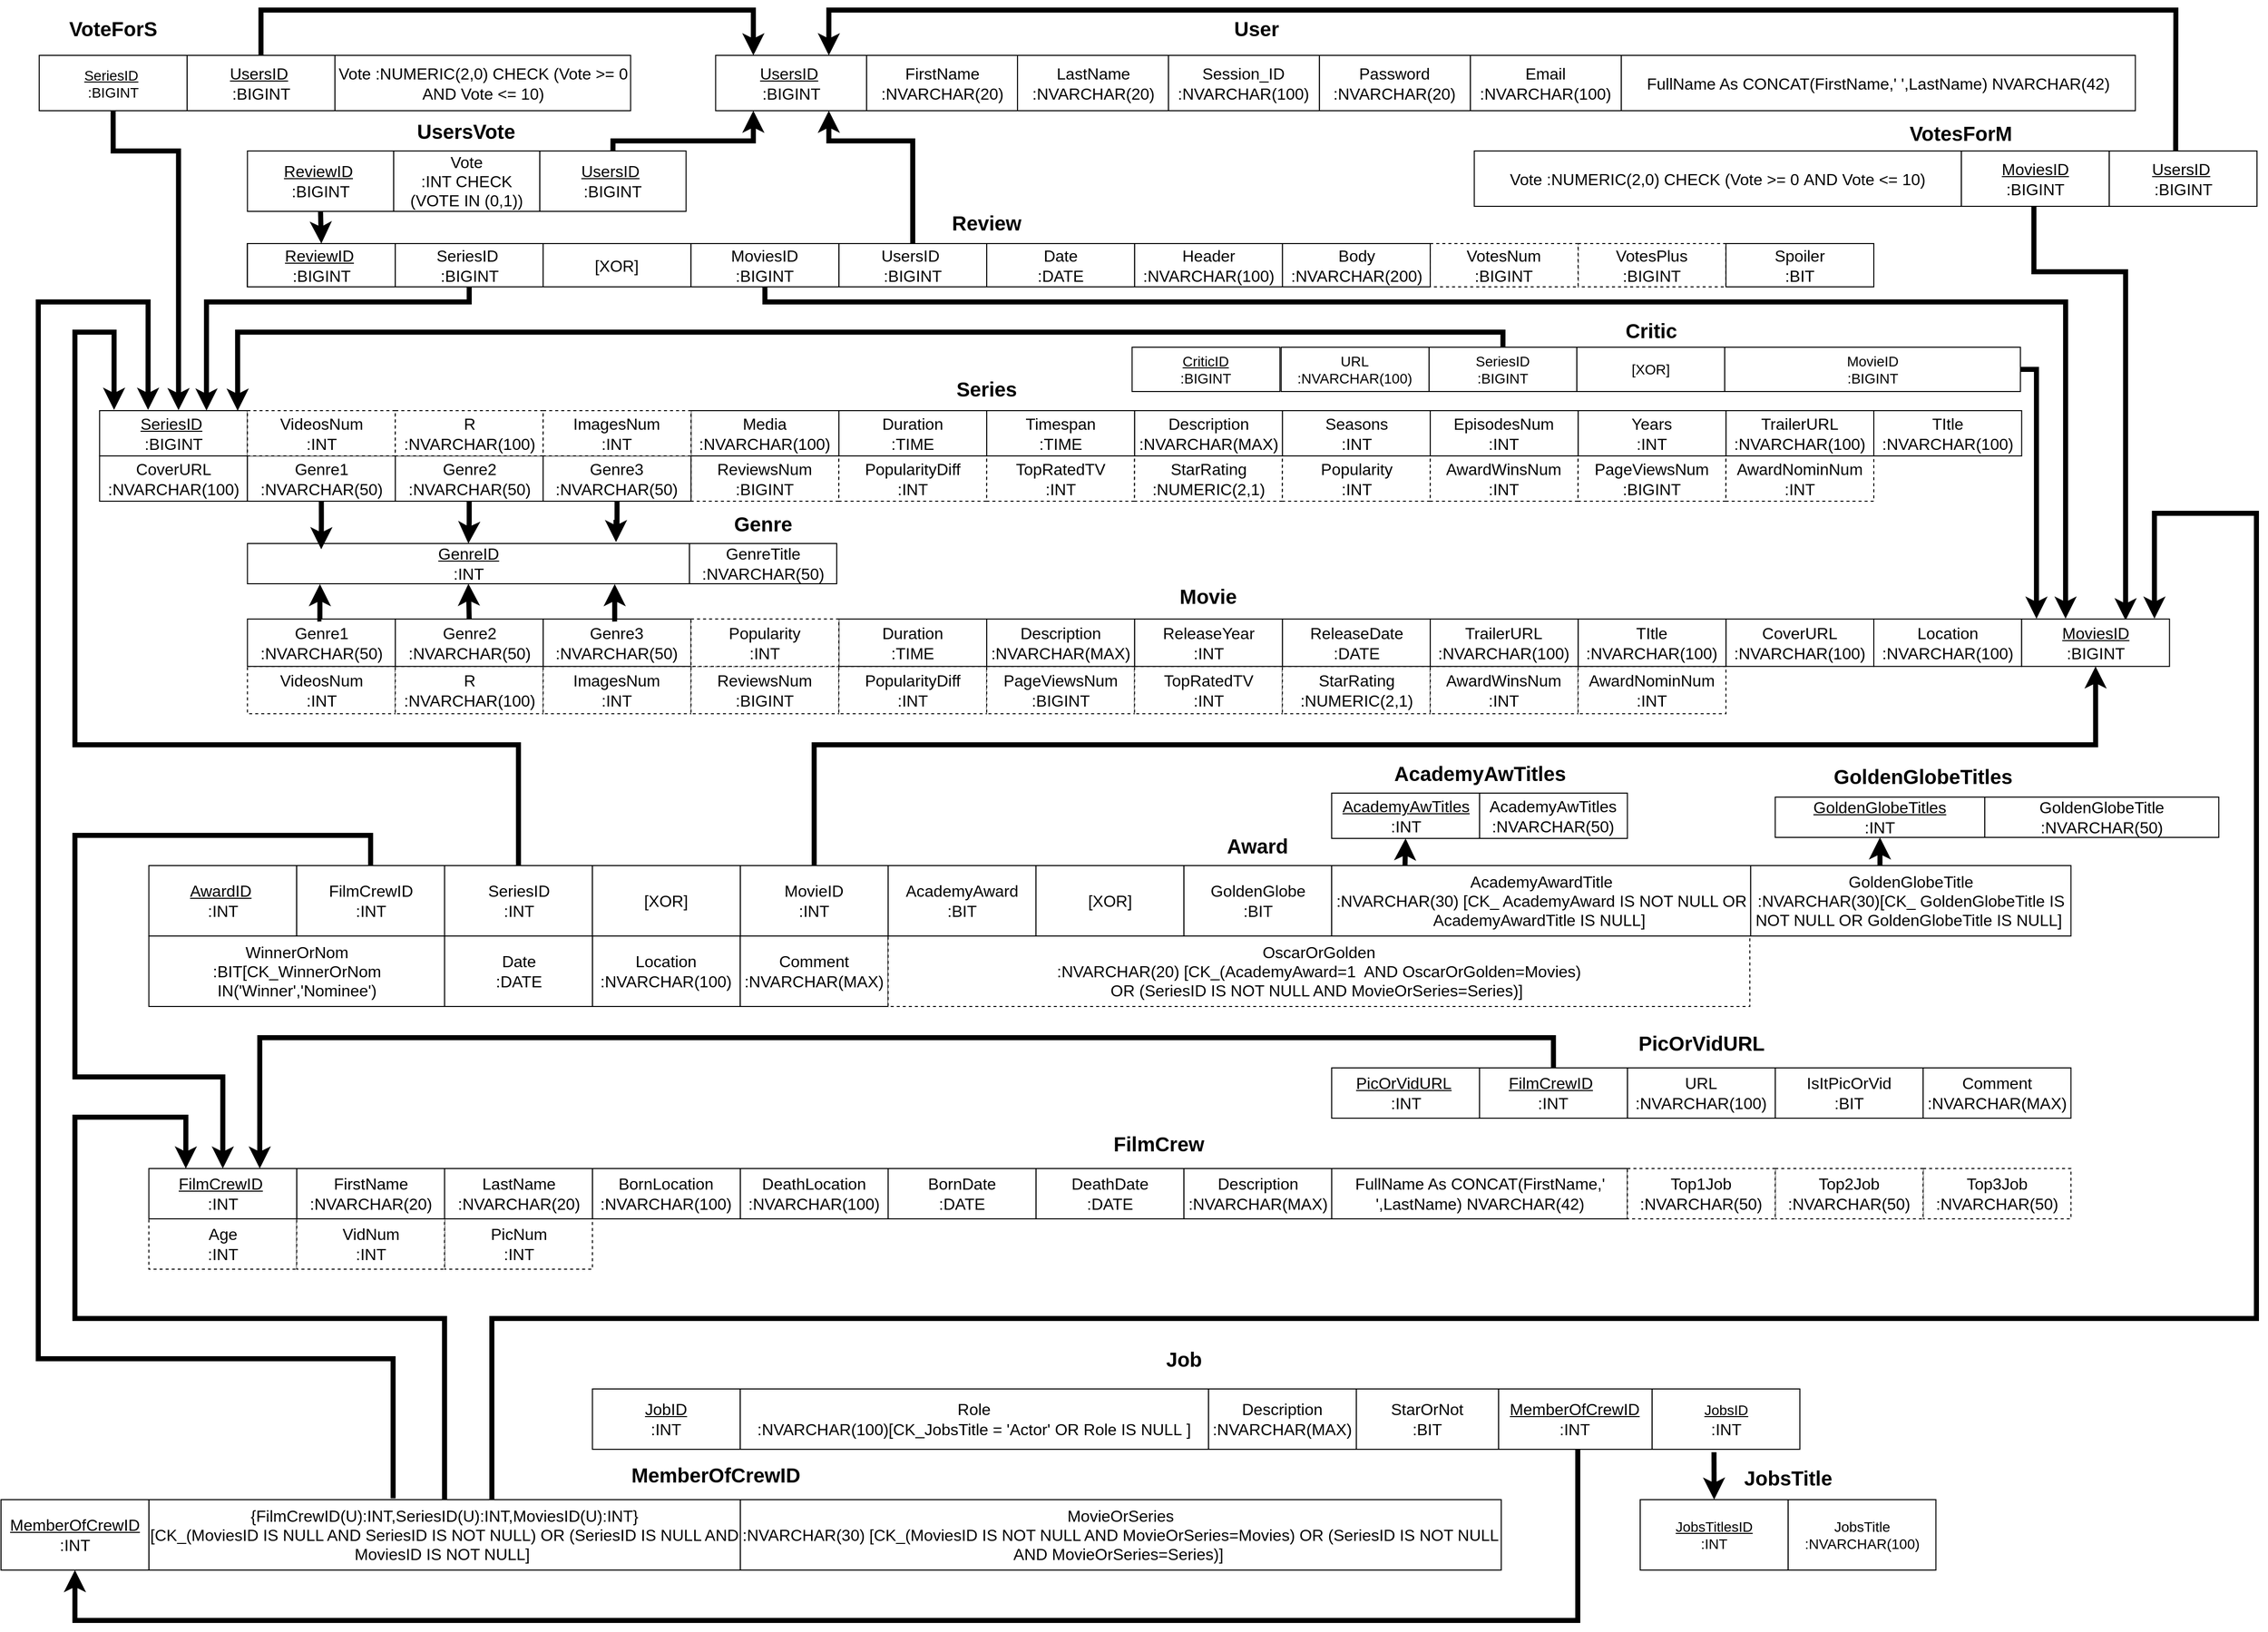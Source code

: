 <mxfile version="20.8.10" type="device"><diagram name="Page-1" id="w3RZHbpMR2QdRFytA8NF"><mxGraphModel dx="2480" dy="1090" grid="1" gridSize="10" guides="1" tooltips="1" connect="1" arrows="1" fold="1" page="1" pageScale="1" pageWidth="2336" pageHeight="1654" math="0" shadow="0"><root><mxCell id="0"/><mxCell id="1" parent="0"/><mxCell id="MOFKipeaztlj3dFjmGVP-35" style="edgeStyle=orthogonalEdgeStyle;rounded=0;orthogonalLoop=1;jettySize=auto;html=1;exitX=0.5;exitY=0;exitDx=0;exitDy=0;strokeWidth=5;fontSize=20;startArrow=none;startFill=0;endArrow=classic;endFill=1;entryX=0.5;entryY=0;entryDx=0;entryDy=0;" parent="1" source="I5GjsqmiCHtDT43iMSYf-242" target="I5GjsqmiCHtDT43iMSYf-225" edge="1"><mxGeometry relative="1" as="geometry"><mxPoint x="137.895" y="951" as="targetPoint"/><Array as="points"><mxPoint x="407.105" y="840"/><mxPoint x="113.421" y="840"/><mxPoint x="113.421" y="1080"/><mxPoint x="260.263" y="1080"/></Array></mxGeometry></mxCell><mxCell id="MOFKipeaztlj3dFjmGVP-36" style="edgeStyle=orthogonalEdgeStyle;rounded=0;orthogonalLoop=1;jettySize=auto;html=1;exitX=0.5;exitY=0;exitDx=0;exitDy=0;entryX=0.75;entryY=0;entryDx=0;entryDy=0;strokeWidth=5;fontSize=20;startArrow=none;startFill=0;endArrow=classic;endFill=1;" parent="1" source="MOFKipeaztlj3dFjmGVP-30" target="I5GjsqmiCHtDT43iMSYf-225" edge="1"><mxGeometry relative="1" as="geometry"><Array as="points"><mxPoint x="1581.842" y="1041"/><mxPoint x="296.974" y="1041"/></Array></mxGeometry></mxCell><mxCell id="MOFKipeaztlj3dFjmGVP-38" style="edgeStyle=orthogonalEdgeStyle;rounded=0;orthogonalLoop=1;jettySize=auto;html=1;exitX=0.5;exitY=0;exitDx=0;exitDy=0;entryX=0.25;entryY=0;entryDx=0;entryDy=0;strokeWidth=5;fontSize=20;startArrow=none;startFill=0;endArrow=classic;endFill=1;" parent="1" source="I5GjsqmiCHtDT43iMSYf-284" target="I5GjsqmiCHtDT43iMSYf-225" edge="1"><mxGeometry relative="1" as="geometry"><Array as="points"><mxPoint x="480.526" y="1320"/><mxPoint x="113.421" y="1320"/><mxPoint x="113.421" y="1120"/><mxPoint x="223.553" y="1120"/></Array></mxGeometry></mxCell><mxCell id="MOFKipeaztlj3dFjmGVP-39" style="edgeStyle=orthogonalEdgeStyle;rounded=0;orthogonalLoop=1;jettySize=auto;html=1;exitX=0.413;exitY=-0.018;exitDx=0;exitDy=0;strokeWidth=5;fontSize=20;startArrow=none;startFill=0;endArrow=classic;endFill=1;exitPerimeter=0;entryX=0.328;entryY=-0.018;entryDx=0;entryDy=0;entryPerimeter=0;" parent="1" source="I5GjsqmiCHtDT43iMSYf-284" target="I5GjsqmiCHtDT43iMSYf-124" edge="1"><mxGeometry relative="1" as="geometry"><mxPoint x="186.842" y="350" as="targetPoint"/><Array as="points"><mxPoint x="429" y="1360"/><mxPoint x="77" y="1360"/><mxPoint x="77" y="310"/><mxPoint x="186" y="310"/></Array></mxGeometry></mxCell><mxCell id="MOFKipeaztlj3dFjmGVP-41" style="edgeStyle=orthogonalEdgeStyle;rounded=0;orthogonalLoop=1;jettySize=auto;html=1;exitX=0.5;exitY=0;exitDx=0;exitDy=0;entryX=0.5;entryY=1;entryDx=0;entryDy=0;strokeWidth=5;fontSize=20;startArrow=none;startFill=0;endArrow=classic;endFill=1;" parent="1" source="I5GjsqmiCHtDT43iMSYf-243" target="I5GjsqmiCHtDT43iMSYf-145" edge="1"><mxGeometry relative="1" as="geometry"><Array as="points"><mxPoint x="847.632" y="750"/><mxPoint x="2120.263" y="750"/></Array></mxGeometry></mxCell><mxCell id="MOFKipeaztlj3dFjmGVP-42" style="edgeStyle=orthogonalEdgeStyle;rounded=0;orthogonalLoop=1;jettySize=auto;html=1;exitX=0.5;exitY=1;exitDx=0;exitDy=0;entryX=0.5;entryY=1;entryDx=0;entryDy=0;strokeWidth=5;fontSize=20;startArrow=none;startFill=0;endArrow=classic;endFill=1;" parent="1" source="I5GjsqmiCHtDT43iMSYf-326" target="I5GjsqmiCHtDT43iMSYf-285" edge="1"><mxGeometry relative="1" as="geometry"><Array as="points"><mxPoint x="1606" y="1450"/><mxPoint x="1606" y="1620"/><mxPoint x="113" y="1620"/></Array></mxGeometry></mxCell><mxCell id="MOFKipeaztlj3dFjmGVP-44" value="" style="endArrow=classic;html=1;rounded=0;strokeWidth=5;fontSize=20;exitX=0.58;exitY=0.012;exitDx=0;exitDy=0;exitPerimeter=0;edgeStyle=orthogonalEdgeStyle;entryX=0.898;entryY=-0.008;entryDx=0;entryDy=0;entryPerimeter=0;" parent="1" source="I5GjsqmiCHtDT43iMSYf-284" target="I5GjsqmiCHtDT43iMSYf-145" edge="1"><mxGeometry width="50" height="50" relative="1" as="geometry"><mxPoint x="1129.079" y="1050" as="sourcePoint"/><mxPoint x="2156.974" y="560" as="targetPoint"/><Array as="points"><mxPoint x="527" y="1320"/><mxPoint x="2280" y="1320"/><mxPoint x="2280" y="520"/><mxPoint x="2179" y="520"/></Array></mxGeometry></mxCell><mxCell id="MOFKipeaztlj3dFjmGVP-45" style="edgeStyle=orthogonalEdgeStyle;rounded=0;orthogonalLoop=1;jettySize=auto;html=1;exitX=0.5;exitY=0;exitDx=0;exitDy=0;strokeWidth=5;fontSize=20;startArrow=none;startFill=0;endArrow=classic;endFill=1;entryX=0.098;entryY=-0.018;entryDx=0;entryDy=0;entryPerimeter=0;" parent="1" source="I5GjsqmiCHtDT43iMSYf-244" target="I5GjsqmiCHtDT43iMSYf-124" edge="1"><mxGeometry relative="1" as="geometry"><mxPoint x="101.184" y="401" as="targetPoint"/><Array as="points"><mxPoint x="553.947" y="750"/><mxPoint x="113.421" y="750"/><mxPoint x="113.421" y="340"/><mxPoint x="152.579" y="340"/></Array></mxGeometry></mxCell><mxCell id="MOFKipeaztlj3dFjmGVP-58" style="edgeStyle=orthogonalEdgeStyle;rounded=0;orthogonalLoop=1;jettySize=auto;html=1;strokeWidth=5;fontSize=20;startArrow=none;startFill=0;endArrow=classic;endFill=1;entryX=0.534;entryY=-0.01;entryDx=0;entryDy=0;entryPerimeter=0;exitX=0.5;exitY=1;exitDx=0;exitDy=0;" parent="1" source="I5GjsqmiCHtDT43iMSYf-367" target="I5GjsqmiCHtDT43iMSYf-124" edge="1"><mxGeometry relative="1" as="geometry"><mxPoint x="211.316" y="320" as="targetPoint"/><mxPoint x="113.421" y="140" as="sourcePoint"/><Array as="points"><mxPoint x="151.355" y="160"/><mxPoint x="216.211" y="160"/></Array></mxGeometry></mxCell><mxCell id="MOFKipeaztlj3dFjmGVP-59" style="edgeStyle=orthogonalEdgeStyle;rounded=0;orthogonalLoop=1;jettySize=auto;html=1;entryX=0.25;entryY=0;entryDx=0;entryDy=0;strokeWidth=5;fontSize=20;startArrow=none;startFill=0;endArrow=classic;endFill=1;exitX=0.5;exitY=0;exitDx=0;exitDy=0;" parent="1" source="I5GjsqmiCHtDT43iMSYf-366" target="I5GjsqmiCHtDT43iMSYf-63" edge="1"><mxGeometry relative="1" as="geometry"><mxPoint x="284.737" y="50" as="sourcePoint"/><Array as="points"><mxPoint x="298.197" y="20"/><mxPoint x="787.671" y="20"/></Array></mxGeometry></mxCell><mxCell id="MOFKipeaztlj3dFjmGVP-61" style="edgeStyle=orthogonalEdgeStyle;rounded=0;orthogonalLoop=1;jettySize=auto;html=1;exitX=0.5;exitY=1;exitDx=0;exitDy=0;strokeWidth=5;fontSize=20;startArrow=none;startFill=0;endArrow=classic;endFill=1;entryX=0.703;entryY=0.027;entryDx=0;entryDy=0;entryPerimeter=0;" parent="1" source="I5GjsqmiCHtDT43iMSYf-19" target="I5GjsqmiCHtDT43iMSYf-145" edge="1"><mxGeometry relative="1" as="geometry"><mxPoint x="2132.5" y="620" as="targetPoint"/><Array as="points"><mxPoint x="2059" y="280"/><mxPoint x="2150" y="280"/></Array></mxGeometry></mxCell><mxCell id="MOFKipeaztlj3dFjmGVP-62" style="edgeStyle=orthogonalEdgeStyle;rounded=0;orthogonalLoop=1;jettySize=auto;html=1;entryX=0.75;entryY=0;entryDx=0;entryDy=0;strokeWidth=5;fontSize=20;startArrow=none;startFill=0;endArrow=classic;endFill=1;exitX=0.45;exitY=0.006;exitDx=0;exitDy=0;exitPerimeter=0;" parent="1" source="I5GjsqmiCHtDT43iMSYf-18" target="I5GjsqmiCHtDT43iMSYf-63" edge="1"><mxGeometry relative="1" as="geometry"><mxPoint x="2200" y="130" as="sourcePoint"/><Array as="points"><mxPoint x="2200" y="155"/><mxPoint x="2200" y="20"/><mxPoint x="862" y="20"/></Array></mxGeometry></mxCell><mxCell id="MOFKipeaztlj3dFjmGVP-65" style="edgeStyle=orthogonalEdgeStyle;rounded=0;orthogonalLoop=1;jettySize=auto;html=1;exitX=0.5;exitY=0;exitDx=0;exitDy=0;entryX=0.25;entryY=1;entryDx=0;entryDy=0;strokeWidth=5;fontSize=20;startArrow=none;startFill=0;endArrow=classic;endFill=1;" parent="1" source="I5GjsqmiCHtDT43iMSYf-104" target="I5GjsqmiCHtDT43iMSYf-63" edge="1"><mxGeometry relative="1" as="geometry"><Array as="points"><mxPoint x="648" y="150"/><mxPoint x="787" y="150"/></Array></mxGeometry></mxCell><mxCell id="MOFKipeaztlj3dFjmGVP-67" style="edgeStyle=orthogonalEdgeStyle;rounded=0;orthogonalLoop=1;jettySize=auto;html=1;exitX=0.5;exitY=1;exitDx=0;exitDy=0;strokeWidth=5;fontSize=20;startArrow=none;startFill=0;endArrow=classic;endFill=1;entryX=0.723;entryY=-0.002;entryDx=0;entryDy=0;entryPerimeter=0;" parent="1" source="I5GjsqmiCHtDT43iMSYf-82" target="I5GjsqmiCHtDT43iMSYf-124" edge="1"><mxGeometry relative="1" as="geometry"><mxPoint x="505" y="363" as="sourcePoint"/><mxPoint x="248.026" y="410" as="targetPoint"/><Array as="points"><mxPoint x="505" y="310"/><mxPoint x="244" y="310"/></Array></mxGeometry></mxCell><mxCell id="MOFKipeaztlj3dFjmGVP-68" style="edgeStyle=orthogonalEdgeStyle;rounded=0;orthogonalLoop=1;jettySize=auto;html=1;exitX=0.5;exitY=1;exitDx=0;exitDy=0;strokeWidth=5;fontSize=20;startArrow=none;startFill=0;endArrow=classic;endFill=1;entryX=0.297;entryY=-0.008;entryDx=0;entryDy=0;entryPerimeter=0;" parent="1" source="I5GjsqmiCHtDT43iMSYf-80" target="I5GjsqmiCHtDT43iMSYf-145" edge="1"><mxGeometry relative="1" as="geometry"><mxPoint x="798.684" y="363" as="sourcePoint"/><mxPoint x="2108.026" y="590" as="targetPoint"/><Array as="points"><mxPoint x="799" y="310"/><mxPoint x="2090" y="310"/></Array></mxGeometry></mxCell><mxCell id="MOFKipeaztlj3dFjmGVP-69" style="edgeStyle=orthogonalEdgeStyle;rounded=0;orthogonalLoop=1;jettySize=auto;html=1;exitX=0.25;exitY=1;exitDx=0;exitDy=0;entryX=0.75;entryY=1;entryDx=0;entryDy=0;strokeWidth=5;fontSize=20;startArrow=none;startFill=0;endArrow=classic;endFill=1;" parent="1" source="I5GjsqmiCHtDT43iMSYf-85" target="I5GjsqmiCHtDT43iMSYf-63" edge="1"><mxGeometry relative="1" as="geometry"><Array as="points"><mxPoint x="946" y="150"/><mxPoint x="862" y="150"/></Array></mxGeometry></mxCell><mxCell id="MOFKipeaztlj3dFjmGVP-70" style="edgeStyle=orthogonalEdgeStyle;rounded=0;orthogonalLoop=1;jettySize=auto;html=1;exitX=1;exitY=0.5;exitDx=0;exitDy=0;entryX=0.096;entryY=-0.008;entryDx=0;entryDy=0;entryPerimeter=0;strokeWidth=5;fontSize=20;startArrow=none;startFill=0;endArrow=classic;endFill=1;" parent="1" source="MOFKipeaztlj3dFjmGVP-17" target="I5GjsqmiCHtDT43iMSYf-145" edge="1"><mxGeometry relative="1" as="geometry"><Array as="points"><mxPoint x="2061.526" y="377"/><mxPoint x="2061.526" y="625"/></Array></mxGeometry></mxCell><mxCell id="MOFKipeaztlj3dFjmGVP-78" style="edgeStyle=orthogonalEdgeStyle;rounded=0;orthogonalLoop=1;jettySize=auto;html=1;exitX=0;exitY=1;exitDx=0;exitDy=0;entryX=0.934;entryY=0.002;entryDx=0;entryDy=0;entryPerimeter=0;strokeWidth=5;fontSize=20;startArrow=none;startFill=0;endArrow=classic;endFill=1;" parent="1" source="I5GjsqmiCHtDT43iMSYf-43" target="I5GjsqmiCHtDT43iMSYf-124" edge="1"><mxGeometry relative="1" as="geometry"><Array as="points"><mxPoint x="1531.671" y="340"/><mxPoint x="274.947" y="340"/></Array></mxGeometry></mxCell><mxCell id="MOFKipeaztlj3dFjmGVP-278" value="" style="group" parent="1" vertex="1" connectable="0"><mxGeometry x="77.934" y="10" width="587.368" height="110" as="geometry"/></mxCell><mxCell id="I5GjsqmiCHtDT43iMSYf-365" value="Vote :NUMERIC(2,0)&amp;nbsp;CHECK (Vote&lt;span style=&quot;background-color: initial; font-size: 16px;&quot;&gt;&amp;nbsp;&lt;/span&gt;&lt;span style=&quot;background-color: initial; font-size: 16px;&quot; class=&quot;hljs-operator&quot;&gt;&amp;gt;=&lt;/span&gt;&lt;span style=&quot;background-color: initial; font-size: 16px;&quot;&gt; &lt;/span&gt;&lt;span style=&quot;background-color: initial; font-size: 16px;&quot; class=&quot;hljs-number&quot;&gt;0&lt;/span&gt;&lt;span style=&quot;background-color: initial; font-size: 16px;&quot;&gt; &lt;/span&gt;&lt;span style=&quot;background-color: initial; font-size: 16px;&quot; class=&quot;hljs-keyword&quot;&gt;AND&lt;/span&gt;&amp;nbsp;Vote&lt;span style=&quot;background-color: initial; font-size: 16px;&quot;&gt;&amp;nbsp;&lt;/span&gt;&lt;span style=&quot;background-color: initial; font-size: 16px;&quot; class=&quot;hljs-operator&quot;&gt;&amp;lt;=&lt;/span&gt;&lt;span style=&quot;background-color: initial; font-size: 16px;&quot;&gt; &lt;/span&gt;&lt;span style=&quot;background-color: initial; font-size: 16px;&quot; class=&quot;hljs-number&quot;&gt;10&lt;/span&gt;&lt;span style=&quot;background-color: initial; font-size: 16px;&quot;&gt;)&lt;/span&gt;" style="rounded=0;whiteSpace=wrap;html=1;fontSize=16;container=0;" parent="MOFKipeaztlj3dFjmGVP-278" vertex="1"><mxGeometry x="293.684" y="55" width="293.684" height="55" as="geometry"/></mxCell><mxCell id="I5GjsqmiCHtDT43iMSYf-366" value="&lt;u style=&quot;font-size: 16px;&quot;&gt;UsersID&lt;/u&gt;&amp;nbsp;&lt;br style=&quot;font-size: 16px;&quot;&gt;:BIGINT" style="rounded=0;whiteSpace=wrap;html=1;fontSize=16;container=0;" parent="MOFKipeaztlj3dFjmGVP-278" vertex="1"><mxGeometry x="146.842" y="55" width="146.842" height="55" as="geometry"/></mxCell><mxCell id="I5GjsqmiCHtDT43iMSYf-367" value="&lt;font style=&quot;font-size: 14px;&quot;&gt;&lt;u style=&quot;font-size: 14px;&quot;&gt;SeriesID&lt;/u&gt;&amp;nbsp;&lt;br style=&quot;font-size: 14px;&quot;&gt;&lt;/font&gt;:BIGINT" style="rounded=0;whiteSpace=wrap;html=1;fontSize=14;container=0;" parent="MOFKipeaztlj3dFjmGVP-278" vertex="1"><mxGeometry y="55" width="146.842" height="55" as="geometry"/></mxCell><mxCell id="I5GjsqmiCHtDT43iMSYf-368" value="&lt;b style=&quot;&quot;&gt;&lt;font style=&quot;font-size: 20px;&quot;&gt;VoteForS&lt;/font&gt;&lt;/b&gt;" style="text;html=1;strokeColor=none;fillColor=none;align=center;verticalAlign=middle;whiteSpace=wrap;rounded=0;fontSize=14;container=0;" parent="MOFKipeaztlj3dFjmGVP-278" vertex="1"><mxGeometry width="146.842" height="55" as="geometry"/></mxCell><mxCell id="MOFKipeaztlj3dFjmGVP-279" value="" style="group;fontSize=12;" parent="1" vertex="1" connectable="0"><mxGeometry x="749.737" y="10" width="1410" height="110.0" as="geometry"/></mxCell><mxCell id="I5GjsqmiCHtDT43iMSYf-48" value="FullName As CONCAT(FirstName,' ',LastName) NVARCHAR(42)" style="rounded=0;whiteSpace=wrap;html=1;fontSize=16;container=0;fontStyle=0" parent="MOFKipeaztlj3dFjmGVP-279" vertex="1"><mxGeometry x="899.41" y="55" width="510.59" height="55" as="geometry"/></mxCell><mxCell id="I5GjsqmiCHtDT43iMSYf-58" value="Email&lt;br style=&quot;font-size: 16px;&quot;&gt;:NVARCHAR(100)" style="rounded=0;whiteSpace=wrap;html=1;fontSize=16;container=0;fontStyle=0" parent="MOFKipeaztlj3dFjmGVP-279" vertex="1"><mxGeometry x="749.507" y="55.0" width="149.901" height="55.0" as="geometry"/></mxCell><mxCell id="I5GjsqmiCHtDT43iMSYf-59" value="Password&lt;br style=&quot;font-size: 16px;&quot;&gt;:NVARCHAR(20)" style="rounded=0;whiteSpace=wrap;html=1;fontSize=16;container=0;fontStyle=0" parent="MOFKipeaztlj3dFjmGVP-279" vertex="1"><mxGeometry x="599.605" y="55.0" width="149.901" height="55.0" as="geometry"/></mxCell><mxCell id="I5GjsqmiCHtDT43iMSYf-60" value="Session_ID&lt;br style=&quot;border-color: var(--border-color); font-size: 16px;&quot;&gt;:NVARCHAR(100)" style="rounded=0;whiteSpace=wrap;html=1;fontSize=16;container=0;fontStyle=0" parent="MOFKipeaztlj3dFjmGVP-279" vertex="1"><mxGeometry x="449.704" y="55.0" width="149.901" height="55.0" as="geometry"/></mxCell><mxCell id="I5GjsqmiCHtDT43iMSYf-61" value="LastName&lt;br style=&quot;font-size: 16px;&quot;&gt;:NVARCHAR(20)" style="rounded=0;whiteSpace=wrap;html=1;fontSize=16;container=0;fontStyle=0" parent="MOFKipeaztlj3dFjmGVP-279" vertex="1"><mxGeometry x="299.803" y="55.0" width="149.901" height="55.0" as="geometry"/></mxCell><mxCell id="I5GjsqmiCHtDT43iMSYf-62" value="FirstName&lt;br style=&quot;font-size: 16px;&quot;&gt;:NVARCHAR(20)" style="rounded=0;whiteSpace=wrap;html=1;fontSize=16;container=0;fontStyle=0" parent="MOFKipeaztlj3dFjmGVP-279" vertex="1"><mxGeometry x="149.901" y="55.0" width="149.901" height="55.0" as="geometry"/></mxCell><mxCell id="I5GjsqmiCHtDT43iMSYf-63" value="&lt;u style=&quot;border-color: var(--border-color); font-size: 16px;&quot;&gt;UsersID&lt;/u&gt;&amp;nbsp;&lt;br style=&quot;border-color: var(--border-color); font-size: 16px;&quot;&gt;:BIGINT" style="rounded=0;whiteSpace=wrap;html=1;fontSize=16;container=0;fontStyle=0" parent="MOFKipeaztlj3dFjmGVP-279" vertex="1"><mxGeometry y="55.0" width="149.901" height="55.0" as="geometry"/></mxCell><mxCell id="I5GjsqmiCHtDT43iMSYf-64" value="&lt;b style=&quot;&quot;&gt;&lt;font style=&quot;font-size: 20px;&quot;&gt;User&lt;/font&gt;&lt;/b&gt;" style="text;html=1;strokeColor=none;fillColor=none;align=center;verticalAlign=middle;whiteSpace=wrap;rounded=0;fontSize=14;container=0;" parent="MOFKipeaztlj3dFjmGVP-279" vertex="1"><mxGeometry x="387.245" width="299.803" height="55.0" as="geometry"/></mxCell><mxCell id="MOFKipeaztlj3dFjmGVP-280" value="" style="group" parent="1" vertex="1" connectable="0"><mxGeometry x="1693.211" y="115" width="587.368" height="100" as="geometry"/></mxCell><mxCell id="I5GjsqmiCHtDT43iMSYf-20" value="&lt;b style=&quot;&quot;&gt;&lt;font style=&quot;font-size: 20px;&quot;&gt;VotesForM&lt;/font&gt;&lt;/b&gt;" style="text;html=1;strokeColor=none;fillColor=none;align=center;verticalAlign=middle;whiteSpace=wrap;rounded=0;fontSize=14;container=0;" parent="MOFKipeaztlj3dFjmGVP-280" vertex="1"><mxGeometry x="220.26" y="4" width="146.84" height="45" as="geometry"/></mxCell><mxCell id="I5GjsqmiCHtDT43iMSYf-18" value="&lt;u style=&quot;border-color: var(--border-color); font-size: 16px;&quot;&gt;UsersID&lt;/u&gt;&amp;nbsp;&lt;br style=&quot;border-color: var(--border-color); font-size: 16px;&quot;&gt;:BIGINT" style="rounded=0;whiteSpace=wrap;html=1;fontSize=16;container=0;" parent="MOFKipeaztlj3dFjmGVP-280" vertex="1"><mxGeometry x="440.526" y="45" width="146.842" height="55" as="geometry"/></mxCell><mxCell id="I5GjsqmiCHtDT43iMSYf-19" value="&lt;u style=&quot;font-size: 16px;&quot;&gt;MoviesID&lt;br style=&quot;font-size: 16px;&quot;&gt;&lt;/u&gt;:BIGINT&lt;u style=&quot;font-size: 16px;&quot;&gt;&lt;br style=&quot;font-size: 16px;&quot;&gt;&lt;/u&gt;" style="rounded=0;whiteSpace=wrap;html=1;fontStyle=0;fontSize=16;container=0;" parent="MOFKipeaztlj3dFjmGVP-280" vertex="1"><mxGeometry x="293.684" y="45" width="146.842" height="55" as="geometry"/></mxCell><mxCell id="I5GjsqmiCHtDT43iMSYf-17" value="Vote :NUMERIC(2,0)&amp;nbsp;CHECK (Vote&amp;nbsp;&lt;span style=&quot;border-color: var(--border-color); background-color: initial; font-size: 16px;&quot; class=&quot;hljs-operator&quot;&gt;&amp;gt;=&lt;/span&gt;&lt;span style=&quot;border-color: var(--border-color); background-color: initial; font-size: 16px;&quot;&gt;&amp;nbsp;&lt;/span&gt;&lt;span style=&quot;border-color: var(--border-color); background-color: initial; font-size: 16px;&quot; class=&quot;hljs-number&quot;&gt;0&lt;/span&gt;&lt;span style=&quot;border-color: var(--border-color); background-color: initial; font-size: 16px;&quot;&gt;&amp;nbsp;&lt;/span&gt;&lt;span style=&quot;border-color: var(--border-color); background-color: initial; font-size: 16px;&quot; class=&quot;hljs-keyword&quot;&gt;AND&lt;/span&gt;&amp;nbsp;Vote&lt;span style=&quot;border-color: var(--border-color); background-color: initial; font-size: 16px;&quot;&gt;&amp;nbsp;&lt;/span&gt;&lt;span style=&quot;border-color: var(--border-color); background-color: initial; font-size: 16px;&quot; class=&quot;hljs-operator&quot;&gt;&amp;lt;=&lt;/span&gt;&lt;span style=&quot;border-color: var(--border-color); background-color: initial; font-size: 16px;&quot;&gt;&amp;nbsp;&lt;/span&gt;&lt;span style=&quot;border-color: var(--border-color); background-color: initial; font-size: 16px;&quot; class=&quot;hljs-number&quot;&gt;10&lt;/span&gt;&lt;span style=&quot;border-color: var(--border-color); background-color: initial; font-size: 16px;&quot;&gt;)&lt;/span&gt;" style="rounded=0;whiteSpace=wrap;html=1;fontSize=16;container=0;" parent="MOFKipeaztlj3dFjmGVP-280" vertex="1"><mxGeometry x="-190" y="45" width="483.68" height="55" as="geometry"/></mxCell><mxCell id="MOFKipeaztlj3dFjmGVP-281" value="" style="group" parent="1" vertex="1" connectable="0"><mxGeometry x="284.733" y="120" width="435.632" height="100" as="geometry"/></mxCell><mxCell id="I5GjsqmiCHtDT43iMSYf-105" value="&lt;b style=&quot;&quot;&gt;&lt;font style=&quot;font-size: 20px;&quot;&gt;UsersVote&lt;/font&gt;&lt;/b&gt;" style="text;html=1;strokeColor=none;fillColor=none;align=center;verticalAlign=middle;whiteSpace=wrap;rounded=0;fontSize=14;container=0;" parent="MOFKipeaztlj3dFjmGVP-281" vertex="1"><mxGeometry x="72.605" width="290.417" height="40" as="geometry"/></mxCell><mxCell id="I5GjsqmiCHtDT43iMSYf-102" value="Vote&lt;br style=&quot;font-size: 16px;&quot;&gt;:INT CHECK (VOTE IN (0,1))" style="rounded=0;whiteSpace=wrap;html=1;fontSize=16;container=0;" parent="MOFKipeaztlj3dFjmGVP-281" vertex="1"><mxGeometry x="145.211" y="40" width="145.211" height="60" as="geometry"/></mxCell><mxCell id="I5GjsqmiCHtDT43iMSYf-103" value="&lt;u style=&quot;border-color: var(--border-color); font-size: 16px;&quot;&gt;ReviewID&lt;/u&gt;&amp;nbsp;&lt;br style=&quot;border-color: var(--border-color); font-size: 16px;&quot;&gt;:BIGINT" style="rounded=0;whiteSpace=wrap;html=1;fontSize=16;container=0;" parent="MOFKipeaztlj3dFjmGVP-281" vertex="1"><mxGeometry y="40" width="145.211" height="60" as="geometry"/></mxCell><mxCell id="I5GjsqmiCHtDT43iMSYf-104" value="&lt;u style=&quot;border-color: var(--border-color); font-size: 16px;&quot;&gt;UsersID&lt;/u&gt;&amp;nbsp;&lt;br style=&quot;border-color: var(--border-color); font-size: 16px;&quot;&gt;:BIGINT" style="rounded=0;whiteSpace=wrap;html=1;fontSize=16;container=0;" parent="MOFKipeaztlj3dFjmGVP-281" vertex="1"><mxGeometry x="290.421" y="40" width="145.211" height="60" as="geometry"/></mxCell><mxCell id="MOFKipeaztlj3dFjmGVP-282" value="" style="group" parent="1" vertex="1" connectable="0"><mxGeometry x="284.74" y="209" width="1615.26" height="86" as="geometry"/></mxCell><mxCell id="I5GjsqmiCHtDT43iMSYf-67" value="VotesPlus&lt;br style=&quot;font-size: 16px;&quot;&gt;:BIGINT" style="rounded=0;whiteSpace=wrap;html=1;dashed=1;fontSize=16;container=0;" parent="MOFKipeaztlj3dFjmGVP-282" vertex="1"><mxGeometry x="1321.576" y="43" width="146.842" height="43" as="geometry"/></mxCell><mxCell id="I5GjsqmiCHtDT43iMSYf-75" value="VotesNum&lt;br style=&quot;font-size: 16px;&quot;&gt;:BIGINT" style="rounded=0;whiteSpace=wrap;html=1;dashed=1;fontSize=16;container=0;" parent="MOFKipeaztlj3dFjmGVP-282" vertex="1"><mxGeometry x="1174.735" y="43" width="146.842" height="43" as="geometry"/></mxCell><mxCell id="I5GjsqmiCHtDT43iMSYf-76" value="Body&lt;br style=&quot;font-size: 16px;&quot;&gt;:NVARCHAR(200)" style="rounded=0;whiteSpace=wrap;html=1;fontSize=16;container=0;" parent="MOFKipeaztlj3dFjmGVP-282" vertex="1"><mxGeometry x="1027.893" y="43" width="146.842" height="43" as="geometry"/></mxCell><mxCell id="I5GjsqmiCHtDT43iMSYf-77" value="Header&lt;br style=&quot;font-size: 16px;&quot;&gt;:NVARCHAR(100)" style="rounded=0;whiteSpace=wrap;html=1;fontSize=16;container=0;" parent="MOFKipeaztlj3dFjmGVP-282" vertex="1"><mxGeometry x="881.051" y="43" width="146.842" height="43" as="geometry"/></mxCell><mxCell id="I5GjsqmiCHtDT43iMSYf-80" value="MoviesID&lt;br style=&quot;border-color: var(--border-color); font-size: 14px;&quot;&gt;:BIGINT" style="rounded=0;whiteSpace=wrap;html=1;fontSize=14;container=0;" parent="MOFKipeaztlj3dFjmGVP-282" vertex="1"><mxGeometry x="440.525" y="43" width="146.842" height="43" as="geometry"/></mxCell><mxCell id="I5GjsqmiCHtDT43iMSYf-81" value="[XOR]" style="rounded=0;whiteSpace=wrap;html=1;fontSize=14;container=0;" parent="MOFKipeaztlj3dFjmGVP-282" vertex="1"><mxGeometry x="293.684" y="43" width="146.842" height="43" as="geometry"/></mxCell><mxCell id="I5GjsqmiCHtDT43iMSYf-82" value="&lt;font style=&quot;border-color: var(--border-color); font-size: 14px;&quot;&gt;SeriesID&amp;nbsp;&lt;br style=&quot;border-color: var(--border-color); font-size: 14px;&quot;&gt;&lt;/font&gt;:BIGINT" style="rounded=0;whiteSpace=wrap;html=1;fontSize=14;container=0;" parent="MOFKipeaztlj3dFjmGVP-282" vertex="1"><mxGeometry x="146.842" y="43" width="146.842" height="43" as="geometry"/></mxCell><mxCell id="I5GjsqmiCHtDT43iMSYf-85" value="&lt;b style=&quot;&quot;&gt;&lt;font style=&quot;font-size: 20px;&quot;&gt;Review&lt;/font&gt;&lt;/b&gt;" style="text;html=1;strokeColor=none;fillColor=none;align=center;verticalAlign=middle;whiteSpace=wrap;rounded=0;fontSize=14;container=0;" parent="MOFKipeaztlj3dFjmGVP-282" vertex="1"><mxGeometry x="587.367" width="293.684" height="43" as="geometry"/></mxCell><mxCell id="I5GjsqmiCHtDT43iMSYf-79" value="Spoiler&lt;br style=&quot;border-color: var(--border-color); font-size: 16px;&quot;&gt;:BIT" style="rounded=0;whiteSpace=wrap;html=1;fontSize=16;container=0;" parent="MOFKipeaztlj3dFjmGVP-282" vertex="1"><mxGeometry x="1468.418" y="43" width="146.842" height="43" as="geometry"/></mxCell><mxCell id="I5GjsqmiCHtDT43iMSYf-78" value="Date&lt;br style=&quot;font-size: 16px;&quot;&gt;:DATE" style="rounded=0;whiteSpace=wrap;html=1;fontSize=16;container=0;" parent="MOFKipeaztlj3dFjmGVP-282" vertex="1"><mxGeometry x="734.209" y="43" width="146.842" height="43" as="geometry"/></mxCell><mxCell id="I5GjsqmiCHtDT43iMSYf-83" value="&lt;span style=&quot;border-color: var(--border-color); font-size: 16px;&quot;&gt;UsersID&lt;/span&gt;&amp;nbsp;&lt;br style=&quot;border-color: var(--border-color); font-size: 16px;&quot;&gt;:BIGINT" style="rounded=0;whiteSpace=wrap;html=1;fontSize=16;container=0;" parent="MOFKipeaztlj3dFjmGVP-282" vertex="1"><mxGeometry x="587.367" y="43" width="146.842" height="43" as="geometry"/></mxCell><mxCell id="I5GjsqmiCHtDT43iMSYf-84" value="&lt;u style=&quot;border-color: var(--border-color); font-size: 14px;&quot;&gt;ReviewID&lt;/u&gt;&amp;nbsp;&lt;br style=&quot;border-color: var(--border-color); font-size: 14px;&quot;&gt;:BIGINT" style="rounded=0;whiteSpace=wrap;html=1;fontSize=14;container=0;" parent="MOFKipeaztlj3dFjmGVP-282" vertex="1"><mxGeometry y="43" width="146.842" height="43" as="geometry"/></mxCell><mxCell id="MOFKipeaztlj3dFjmGVP-299" value="&lt;u style=&quot;border-color: var(--border-color); font-size: 14px;&quot;&gt;ReviewID&lt;/u&gt;&amp;nbsp;&lt;br style=&quot;border-color: var(--border-color); font-size: 14px;&quot;&gt;:BIGINT" style="rounded=0;whiteSpace=wrap;html=1;fontSize=14;container=0;" parent="MOFKipeaztlj3dFjmGVP-282" vertex="1"><mxGeometry y="43" width="146.842" height="43" as="geometry"/></mxCell><mxCell id="MOFKipeaztlj3dFjmGVP-300" value="&lt;font style=&quot;border-color: var(--border-color); font-size: 14px;&quot;&gt;SeriesID&amp;nbsp;&lt;br style=&quot;border-color: var(--border-color); font-size: 14px;&quot;&gt;&lt;/font&gt;:BIGINT" style="rounded=0;whiteSpace=wrap;html=1;fontSize=14;container=0;" parent="MOFKipeaztlj3dFjmGVP-282" vertex="1"><mxGeometry x="146.842" y="43" width="146.842" height="43" as="geometry"/></mxCell><mxCell id="MOFKipeaztlj3dFjmGVP-301" value="[XOR]" style="rounded=0;whiteSpace=wrap;html=1;fontSize=14;container=0;" parent="MOFKipeaztlj3dFjmGVP-282" vertex="1"><mxGeometry x="293.684" y="43" width="146.842" height="43" as="geometry"/></mxCell><mxCell id="MOFKipeaztlj3dFjmGVP-302" value="MoviesID&lt;br style=&quot;border-color: var(--border-color); font-size: 14px;&quot;&gt;:BIGINT" style="rounded=0;whiteSpace=wrap;html=1;fontSize=14;container=0;" parent="MOFKipeaztlj3dFjmGVP-282" vertex="1"><mxGeometry x="440.525" y="43" width="146.842" height="43" as="geometry"/></mxCell><mxCell id="MOFKipeaztlj3dFjmGVP-303" value="&lt;u style=&quot;border-color: var(--border-color); font-size: 16px;&quot;&gt;ReviewID&lt;/u&gt;&amp;nbsp;&lt;br style=&quot;border-color: var(--border-color); font-size: 16px;&quot;&gt;:BIGINT" style="rounded=0;whiteSpace=wrap;html=1;fontSize=16;container=0;" parent="MOFKipeaztlj3dFjmGVP-282" vertex="1"><mxGeometry y="43" width="146.842" height="43" as="geometry"/></mxCell><mxCell id="MOFKipeaztlj3dFjmGVP-304" value="&lt;font style=&quot;border-color: var(--border-color); font-size: 16px;&quot;&gt;SeriesID&amp;nbsp;&lt;br style=&quot;border-color: var(--border-color); font-size: 16px;&quot;&gt;&lt;/font&gt;:BIGINT" style="rounded=0;whiteSpace=wrap;html=1;fontSize=16;container=0;" parent="MOFKipeaztlj3dFjmGVP-282" vertex="1"><mxGeometry x="146.842" y="43" width="146.842" height="43" as="geometry"/></mxCell><mxCell id="MOFKipeaztlj3dFjmGVP-305" value="[XOR]" style="rounded=0;whiteSpace=wrap;html=1;fontSize=16;container=0;" parent="MOFKipeaztlj3dFjmGVP-282" vertex="1"><mxGeometry x="293.684" y="43" width="146.842" height="43" as="geometry"/></mxCell><mxCell id="MOFKipeaztlj3dFjmGVP-306" value="MoviesID&lt;br style=&quot;border-color: var(--border-color); font-size: 16px;&quot;&gt;:BIGINT" style="rounded=0;whiteSpace=wrap;html=1;fontSize=16;container=0;" parent="MOFKipeaztlj3dFjmGVP-282" vertex="1"><mxGeometry x="440.525" y="43" width="146.842" height="43" as="geometry"/></mxCell><mxCell id="MOFKipeaztlj3dFjmGVP-66" value="" style="endArrow=classic;html=1;rounded=0;strokeWidth=5;fontSize=20;entryX=0.5;entryY=0;entryDx=0;entryDy=0;exitX=0.5;exitY=1;exitDx=0;exitDy=0;" parent="1" source="I5GjsqmiCHtDT43iMSYf-103" target="I5GjsqmiCHtDT43iMSYf-84" edge="1"><mxGeometry width="50" height="50" relative="1" as="geometry"><mxPoint x="36.711" y="34" as="sourcePoint"/><mxPoint x="1027.895" y="-126" as="targetPoint"/></mxGeometry></mxCell><mxCell id="MOFKipeaztlj3dFjmGVP-283" value="" style="group" parent="1" vertex="1" connectable="0"><mxGeometry x="1163.342" y="321" width="882.276" height="78" as="geometry"/></mxCell><mxCell id="MOFKipeaztlj3dFjmGVP-75" value="&lt;u style=&quot;border-color: var(--border-color);&quot;&gt;CriticID&lt;br style=&quot;border-color: var(--border-color);&quot;&gt;&lt;/u&gt;:BIGINT" style="rounded=0;whiteSpace=wrap;html=1;fontSize=14;container=0;" parent="MOFKipeaztlj3dFjmGVP-283" vertex="1"><mxGeometry y="34" width="146.842" height="44.0" as="geometry"/></mxCell><mxCell id="I5GjsqmiCHtDT43iMSYf-40" value="SeriesID&lt;br style=&quot;border-color: var(--border-color);&quot;&gt;:BIGINT" style="rounded=0;whiteSpace=wrap;html=1;fontSize=14;container=0;" parent="MOFKipeaztlj3dFjmGVP-283" vertex="1"><mxGeometry x="294.908" y="34" width="146.842" height="44.0" as="geometry"/></mxCell><mxCell id="I5GjsqmiCHtDT43iMSYf-43" value="&lt;b style=&quot;&quot;&gt;&lt;font style=&quot;font-size: 20px;&quot;&gt;Critic&lt;/font&gt;&lt;/b&gt;" style="text;html=1;strokeColor=none;fillColor=none;align=center;verticalAlign=middle;whiteSpace=wrap;rounded=0;fontSize=14;container=0;" parent="MOFKipeaztlj3dFjmGVP-283" vertex="1"><mxGeometry x="368.329" width="293.684" height="34" as="geometry"/></mxCell><mxCell id="MOFKipeaztlj3dFjmGVP-21" value="[XOR]" style="rounded=0;whiteSpace=wrap;html=1;fontSize=14;container=0;" parent="MOFKipeaztlj3dFjmGVP-283" vertex="1"><mxGeometry x="441.75" y="34" width="146.842" height="44.0" as="geometry"/></mxCell><mxCell id="MOFKipeaztlj3dFjmGVP-17" value="MovieID&lt;br style=&quot;border-color: var(--border-color);&quot;&gt;:BIGINT" style="rounded=0;whiteSpace=wrap;html=1;fontSize=14;container=0;" parent="MOFKipeaztlj3dFjmGVP-283" vertex="1"><mxGeometry x="588.592" y="34" width="293.684" height="44" as="geometry"/></mxCell><mxCell id="MOFKipeaztlj3dFjmGVP-16" value="URL&lt;br style=&quot;font-size: 14px;&quot;&gt;:NVARCHAR(100)" style="rounded=0;whiteSpace=wrap;html=1;fontSize=14;container=0;" parent="MOFKipeaztlj3dFjmGVP-283" vertex="1"><mxGeometry x="148.066" y="34" width="146.842" height="44.0" as="geometry"/></mxCell><mxCell id="MOFKipeaztlj3dFjmGVP-284" value="" style="group" parent="1" vertex="1" connectable="0"><mxGeometry x="137.895" y="373" width="1908.947" height="135" as="geometry"/></mxCell><mxCell id="I5GjsqmiCHtDT43iMSYf-108" value="CoverURL&lt;br style=&quot;font-size: 16px;&quot;&gt;:NVARCHAR(100)" style="rounded=0;whiteSpace=wrap;html=1;fontSize=16;container=0;" parent="MOFKipeaztlj3dFjmGVP-284" vertex="1"><mxGeometry y="90" width="146.842" height="45" as="geometry"/></mxCell><mxCell id="vM1LEAeS3sjnM1NO1S9n-5" value="ReviewsNum&lt;br style=&quot;font-size: 16px;&quot;&gt;:BIGINT" style="rounded=0;whiteSpace=wrap;html=1;dashed=1;fontSize=16;container=0;" parent="MOFKipeaztlj3dFjmGVP-284" vertex="1"><mxGeometry x="587.368" y="90" width="146.842" height="45" as="geometry"/></mxCell><mxCell id="vM1LEAeS3sjnM1NO1S9n-28" value="PopularityDiff&lt;br style=&quot;border-color: var(--border-color); font-size: 16px;&quot;&gt;:INT" style="rounded=0;whiteSpace=wrap;html=1;dashed=1;fontSize=16;container=0;" parent="MOFKipeaztlj3dFjmGVP-284" vertex="1"><mxGeometry x="734.211" y="90" width="146.842" height="45" as="geometry"/></mxCell><mxCell id="vM1LEAeS3sjnM1NO1S9n-29" value="TopRatedTV&lt;br style=&quot;font-size: 16px;&quot;&gt;:INT" style="rounded=0;whiteSpace=wrap;html=1;dashed=1;fontSize=16;container=0;" parent="MOFKipeaztlj3dFjmGVP-284" vertex="1"><mxGeometry x="881.053" y="90" width="146.842" height="45" as="geometry"/></mxCell><mxCell id="vM1LEAeS3sjnM1NO1S9n-53" value="StarRating&lt;br style=&quot;font-size: 16px;&quot;&gt;:NUMERIC(2,1)" style="rounded=0;whiteSpace=wrap;html=1;dashed=1;fontSize=16;container=0;" parent="MOFKipeaztlj3dFjmGVP-284" vertex="1"><mxGeometry x="1027.895" y="90" width="146.842" height="45" as="geometry"/></mxCell><mxCell id="vM1LEAeS3sjnM1NO1S9n-54" value="Popularity&lt;br style=&quot;font-size: 16px;&quot;&gt;:INT" style="rounded=0;whiteSpace=wrap;html=1;dashed=1;fontSize=16;container=0;" parent="MOFKipeaztlj3dFjmGVP-284" vertex="1"><mxGeometry x="1174.737" y="90" width="146.842" height="45" as="geometry"/></mxCell><mxCell id="vM1LEAeS3sjnM1NO1S9n-55" value="AwardWinsNum&lt;br style=&quot;font-size: 16px;&quot;&gt;:INT" style="rounded=0;whiteSpace=wrap;html=1;dashed=1;fontSize=16;container=0;" parent="MOFKipeaztlj3dFjmGVP-284" vertex="1"><mxGeometry x="1321.579" y="90" width="146.842" height="45" as="geometry"/></mxCell><mxCell id="vM1LEAeS3sjnM1NO1S9n-56" value="PageViewsNum&lt;br style=&quot;font-size: 16px;&quot;&gt;:BIGINT" style="rounded=0;whiteSpace=wrap;html=1;dashed=1;fontSize=16;container=0;" parent="MOFKipeaztlj3dFjmGVP-284" vertex="1"><mxGeometry x="1468.421" y="90" width="146.842" height="45" as="geometry"/></mxCell><mxCell id="vM1LEAeS3sjnM1NO1S9n-82" value="AwardNominNum&lt;br style=&quot;font-size: 16px;&quot;&gt;:INT" style="rounded=0;whiteSpace=wrap;html=1;dashed=1;fontSize=16;container=0;" parent="MOFKipeaztlj3dFjmGVP-284" vertex="1"><mxGeometry x="1615.263" y="90" width="146.842" height="45" as="geometry"/></mxCell><mxCell id="vM1LEAeS3sjnM1NO1S9n-83" value="Genre2&lt;br style=&quot;font-size: 16px;&quot;&gt;:NVARCHAR(50)" style="rounded=0;whiteSpace=wrap;html=1;fontSize=16;container=0;" parent="MOFKipeaztlj3dFjmGVP-284" vertex="1"><mxGeometry x="293.684" y="90" width="146.842" height="45" as="geometry"/></mxCell><mxCell id="I5GjsqmiCHtDT43iMSYf-107" value="TItle&lt;br style=&quot;font-size: 16px;&quot;&gt;:NVARCHAR(100)" style="rounded=0;whiteSpace=wrap;html=1;fontSize=16;container=0;" parent="MOFKipeaztlj3dFjmGVP-284" vertex="1"><mxGeometry x="1762.105" y="45" width="146.842" height="45" as="geometry"/></mxCell><mxCell id="I5GjsqmiCHtDT43iMSYf-115" value="TrailerURL&lt;br style=&quot;font-size: 16px;&quot;&gt;:NVARCHAR(100)" style="rounded=0;whiteSpace=wrap;html=1;fontSize=16;container=0;" parent="MOFKipeaztlj3dFjmGVP-284" vertex="1"><mxGeometry x="1615.263" y="45" width="146.842" height="45" as="geometry"/></mxCell><mxCell id="I5GjsqmiCHtDT43iMSYf-116" value="Years&lt;br style=&quot;font-size: 16px;&quot;&gt;:INT" style="rounded=0;whiteSpace=wrap;html=1;fontSize=16;container=0;" parent="MOFKipeaztlj3dFjmGVP-284" vertex="1"><mxGeometry x="1468.421" y="45" width="146.842" height="45" as="geometry"/></mxCell><mxCell id="I5GjsqmiCHtDT43iMSYf-117" value="EpisodesNum&lt;br style=&quot;font-size: 16px;&quot;&gt;:INT" style="rounded=0;whiteSpace=wrap;html=1;fontSize=16;container=0;" parent="MOFKipeaztlj3dFjmGVP-284" vertex="1"><mxGeometry x="1321.579" y="45" width="146.842" height="45" as="geometry"/></mxCell><mxCell id="I5GjsqmiCHtDT43iMSYf-118" value="Seasons&lt;br style=&quot;font-size: 16px;&quot;&gt;:INT" style="rounded=0;whiteSpace=wrap;html=1;fontSize=16;container=0;" parent="MOFKipeaztlj3dFjmGVP-284" vertex="1"><mxGeometry x="1174.737" y="45" width="146.842" height="45" as="geometry"/></mxCell><mxCell id="I5GjsqmiCHtDT43iMSYf-119" value="Description&lt;br style=&quot;font-size: 16px;&quot;&gt;:NVARCHAR(MAX)" style="rounded=0;whiteSpace=wrap;html=1;fontSize=16;container=0;" parent="MOFKipeaztlj3dFjmGVP-284" vertex="1"><mxGeometry x="1027.895" y="45" width="146.842" height="45" as="geometry"/></mxCell><mxCell id="I5GjsqmiCHtDT43iMSYf-120" value="Timespan&lt;br style=&quot;font-size: 16px;&quot;&gt;:TIME" style="rounded=0;whiteSpace=wrap;html=1;fontSize=16;container=0;" parent="MOFKipeaztlj3dFjmGVP-284" vertex="1"><mxGeometry x="881.053" y="45" width="146.842" height="45" as="geometry"/></mxCell><mxCell id="I5GjsqmiCHtDT43iMSYf-121" value="Duration&lt;br style=&quot;font-size: 16px;&quot;&gt;:TIME" style="rounded=0;whiteSpace=wrap;html=1;fontSize=16;container=0;" parent="MOFKipeaztlj3dFjmGVP-284" vertex="1"><mxGeometry x="734.211" y="45" width="146.842" height="45" as="geometry"/></mxCell><mxCell id="I5GjsqmiCHtDT43iMSYf-122" value="Media&lt;br style=&quot;font-size: 16px;&quot;&gt;:NVARCHAR(100)" style="rounded=0;whiteSpace=wrap;html=1;fontSize=16;container=0;" parent="MOFKipeaztlj3dFjmGVP-284" vertex="1"><mxGeometry x="587.368" y="45" width="146.842" height="45" as="geometry"/></mxCell><mxCell id="I5GjsqmiCHtDT43iMSYf-123" value="Genre3&lt;br style=&quot;font-size: 16px;&quot;&gt;:NVARCHAR(50)" style="rounded=0;whiteSpace=wrap;html=1;fontSize=16;container=0;" parent="MOFKipeaztlj3dFjmGVP-284" vertex="1"><mxGeometry x="440.526" y="90" width="146.842" height="45" as="geometry"/></mxCell><mxCell id="I5GjsqmiCHtDT43iMSYf-124" value="&lt;font style=&quot;border-color: var(--border-color); font-size: 16px;&quot;&gt;&lt;u style=&quot;border-color: var(--border-color); font-size: 16px;&quot;&gt;SeriesID&lt;/u&gt;&amp;nbsp;&lt;br style=&quot;border-color: var(--border-color); font-size: 16px;&quot;&gt;&lt;/font&gt;:BIGINT" style="rounded=0;whiteSpace=wrap;html=1;fontSize=16;container=0;" parent="MOFKipeaztlj3dFjmGVP-284" vertex="1"><mxGeometry y="45" width="146.842" height="45" as="geometry"/></mxCell><mxCell id="I5GjsqmiCHtDT43iMSYf-125" value="&lt;b style=&quot;&quot;&gt;&lt;font style=&quot;font-size: 20px;&quot;&gt;Series&lt;/font&gt;&lt;/b&gt;" style="text;html=1;strokeColor=none;fillColor=none;align=center;verticalAlign=middle;whiteSpace=wrap;rounded=0;fontSize=14;container=0;" parent="MOFKipeaztlj3dFjmGVP-284" vertex="1"><mxGeometry x="734.211" width="293.684" height="45" as="geometry"/></mxCell><mxCell id="vM1LEAeS3sjnM1NO1S9n-84" value="Genre1&lt;br style=&quot;font-size: 16px;&quot;&gt;:NVARCHAR(50)" style="rounded=0;whiteSpace=wrap;html=1;fontSize=16;container=0;" parent="MOFKipeaztlj3dFjmGVP-284" vertex="1"><mxGeometry x="146.842" y="90" width="146.842" height="45" as="geometry"/></mxCell><mxCell id="vM1LEAeS3sjnM1NO1S9n-2" value="VideosNum&lt;br style=&quot;font-size: 16px;&quot;&gt;:INT" style="rounded=0;whiteSpace=wrap;html=1;dashed=1;fontSize=16;container=0;" parent="MOFKipeaztlj3dFjmGVP-284" vertex="1"><mxGeometry x="146.842" y="45" width="146.842" height="45" as="geometry"/></mxCell><mxCell id="vM1LEAeS3sjnM1NO1S9n-3" value="R&lt;br style=&quot;border-color: var(--border-color); font-size: 16px;&quot;&gt;:NVARCHAR(100)" style="rounded=0;whiteSpace=wrap;html=1;dashed=1;fontSize=16;container=0;" parent="MOFKipeaztlj3dFjmGVP-284" vertex="1"><mxGeometry x="293.684" y="45" width="146.842" height="45" as="geometry"/></mxCell><mxCell id="vM1LEAeS3sjnM1NO1S9n-4" value="ImagesNum&lt;br style=&quot;font-size: 16px;&quot;&gt;:INT" style="rounded=0;whiteSpace=wrap;html=1;dashed=1;fontSize=16;container=0;" parent="MOFKipeaztlj3dFjmGVP-284" vertex="1"><mxGeometry x="440.526" y="45" width="146.842" height="45" as="geometry"/></mxCell><mxCell id="MOFKipeaztlj3dFjmGVP-285" value="" style="group" parent="1" vertex="1" connectable="0"><mxGeometry x="284.74" y="510" width="585.26" height="80" as="geometry"/></mxCell><mxCell id="I5GjsqmiCHtDT43iMSYf-164" value="&lt;font style=&quot;font-size: 16px;&quot;&gt;GenreTitle&lt;br style=&quot;font-size: 16px;&quot;&gt;:NVARCHAR(50)&lt;br style=&quot;font-size: 16px;&quot;&gt;&lt;/font&gt;" style="rounded=0;whiteSpace=wrap;html=1;fontSize=16;container=0;" parent="MOFKipeaztlj3dFjmGVP-285" vertex="1"><mxGeometry x="438.945" y="40" width="146.315" height="40" as="geometry"/></mxCell><mxCell id="I5GjsqmiCHtDT43iMSYf-165" value="&lt;font style=&quot;font-size: 16px;&quot;&gt;&lt;u style=&quot;font-size: 16px;&quot;&gt;GenreID&lt;/u&gt;&lt;br style=&quot;font-size: 16px;&quot;&gt;:INT&lt;/font&gt;" style="rounded=0;whiteSpace=wrap;html=1;fontSize=16;container=0;" parent="MOFKipeaztlj3dFjmGVP-285" vertex="1"><mxGeometry y="40" width="438.945" height="40" as="geometry"/></mxCell><mxCell id="I5GjsqmiCHtDT43iMSYf-166" value="&lt;b style=&quot;&quot;&gt;&lt;font style=&quot;font-size: 20px;&quot;&gt;Genre&lt;/font&gt;&lt;/b&gt;" style="text;html=1;strokeColor=none;fillColor=none;align=center;verticalAlign=middle;whiteSpace=wrap;rounded=0;fontSize=14;container=0;" parent="MOFKipeaztlj3dFjmGVP-285" vertex="1"><mxGeometry x="438.945" width="146.315" height="40" as="geometry"/></mxCell><mxCell id="MOFKipeaztlj3dFjmGVP-50" style="edgeStyle=orthogonalEdgeStyle;rounded=0;orthogonalLoop=1;jettySize=auto;html=1;exitX=0.5;exitY=1;exitDx=0;exitDy=0;entryX=0.834;entryY=-0.034;entryDx=0;entryDy=0;entryPerimeter=0;strokeWidth=5;fontSize=20;startArrow=none;startFill=0;endArrow=classic;endFill=1;" parent="1" source="I5GjsqmiCHtDT43iMSYf-123" target="I5GjsqmiCHtDT43iMSYf-165" edge="1"><mxGeometry relative="1" as="geometry"/></mxCell><mxCell id="MOFKipeaztlj3dFjmGVP-51" style="edgeStyle=orthogonalEdgeStyle;rounded=0;orthogonalLoop=1;jettySize=auto;html=1;exitX=0.5;exitY=1;exitDx=0;exitDy=0;strokeWidth=5;fontSize=20;startArrow=none;startFill=0;endArrow=classic;endFill=1;entryX=0.5;entryY=0;entryDx=0;entryDy=0;" parent="1" source="vM1LEAeS3sjnM1NO1S9n-83" target="I5GjsqmiCHtDT43iMSYf-165" edge="1"><mxGeometry relative="1" as="geometry"><mxPoint x="220.263" y="25" as="targetPoint"/></mxGeometry></mxCell><mxCell id="MOFKipeaztlj3dFjmGVP-52" style="edgeStyle=orthogonalEdgeStyle;rounded=0;orthogonalLoop=1;jettySize=auto;html=1;exitX=0.5;exitY=1;exitDx=0;exitDy=0;entryX=0.167;entryY=0.143;entryDx=0;entryDy=0;entryPerimeter=0;strokeWidth=5;fontSize=20;startArrow=none;startFill=0;endArrow=classic;endFill=1;" parent="1" source="vM1LEAeS3sjnM1NO1S9n-84" target="I5GjsqmiCHtDT43iMSYf-165" edge="1"><mxGeometry relative="1" as="geometry"/></mxCell><mxCell id="MOFKipeaztlj3dFjmGVP-286" value="" style="group" parent="1" vertex="1" connectable="0"><mxGeometry x="284.737" y="578" width="1908.947" height="141.178" as="geometry"/></mxCell><mxCell id="p24loqSLt-d5DUNZValQ-25" value="VideosNum&lt;br style=&quot;border-color: var(--border-color); font-size: 16px;&quot;&gt;:INT" style="rounded=0;whiteSpace=wrap;html=1;dashed=1;fontSize=16;container=0;" parent="MOFKipeaztlj3dFjmGVP-286" vertex="1"><mxGeometry y="94.119" width="146.842" height="47.059" as="geometry"/></mxCell><mxCell id="p24loqSLt-d5DUNZValQ-26" value="R&lt;br style=&quot;border-color: var(--border-color); font-size: 16px;&quot;&gt;:NVARCHAR(100)" style="rounded=0;whiteSpace=wrap;html=1;dashed=1;fontSize=16;container=0;" parent="MOFKipeaztlj3dFjmGVP-286" vertex="1"><mxGeometry x="146.842" y="94.119" width="146.842" height="47.059" as="geometry"/></mxCell><mxCell id="p24loqSLt-d5DUNZValQ-27" value="ImagesNum&lt;br style=&quot;border-color: var(--border-color); font-size: 16px;&quot;&gt;:INT" style="rounded=0;whiteSpace=wrap;html=1;dashed=1;fontSize=16;container=0;" parent="MOFKipeaztlj3dFjmGVP-286" vertex="1"><mxGeometry x="293.684" y="94.119" width="146.842" height="47.059" as="geometry"/></mxCell><mxCell id="p24loqSLt-d5DUNZValQ-28" value="ReviewsNum&lt;br style=&quot;border-color: var(--border-color); font-size: 16px;&quot;&gt;:BIGINT" style="rounded=0;whiteSpace=wrap;html=1;dashed=1;fontSize=16;container=0;" parent="MOFKipeaztlj3dFjmGVP-286" vertex="1"><mxGeometry x="440.526" y="94.119" width="146.842" height="47.059" as="geometry"/></mxCell><mxCell id="p24loqSLt-d5DUNZValQ-29" value="PopularityDiff&lt;br style=&quot;border-color: var(--border-color); font-size: 16px;&quot;&gt;:INT" style="rounded=0;whiteSpace=wrap;html=1;dashed=1;fontSize=16;container=0;" parent="MOFKipeaztlj3dFjmGVP-286" vertex="1"><mxGeometry x="587.368" y="94.119" width="146.842" height="47.059" as="geometry"/></mxCell><mxCell id="p24loqSLt-d5DUNZValQ-30" value="PageViewsNum&lt;br style=&quot;border-color: var(--border-color); font-size: 16px;&quot;&gt;:BIGINT" style="rounded=0;whiteSpace=wrap;html=1;dashed=1;fontSize=16;container=0;" parent="MOFKipeaztlj3dFjmGVP-286" vertex="1"><mxGeometry x="734.211" y="94.119" width="146.842" height="47.059" as="geometry"/></mxCell><mxCell id="p24loqSLt-d5DUNZValQ-31" value="TopRatedTV&lt;br style=&quot;border-color: var(--border-color); font-size: 16px;&quot;&gt;:INT" style="rounded=0;whiteSpace=wrap;html=1;dashed=1;fontSize=16;container=0;" parent="MOFKipeaztlj3dFjmGVP-286" vertex="1"><mxGeometry x="881.053" y="94.119" width="146.842" height="47.059" as="geometry"/></mxCell><mxCell id="p24loqSLt-d5DUNZValQ-32" value="StarRating&lt;br style=&quot;border-color: var(--border-color); font-size: 16px;&quot;&gt;:NUMERIC(2,1)" style="rounded=0;whiteSpace=wrap;html=1;dashed=1;fontSize=16;container=0;" parent="MOFKipeaztlj3dFjmGVP-286" vertex="1"><mxGeometry x="1027.895" y="94.119" width="146.842" height="47.059" as="geometry"/></mxCell><mxCell id="p24loqSLt-d5DUNZValQ-33" value="AwardWinsNum&lt;br style=&quot;border-color: var(--border-color); font-size: 16px;&quot;&gt;:INT" style="rounded=0;whiteSpace=wrap;html=1;dashed=1;fontSize=16;container=0;" parent="MOFKipeaztlj3dFjmGVP-286" vertex="1"><mxGeometry x="1174.737" y="94.119" width="146.842" height="47.059" as="geometry"/></mxCell><mxCell id="p24loqSLt-d5DUNZValQ-83" value="AwardNominNum&lt;br style=&quot;border-color: var(--border-color); font-size: 16px;&quot;&gt;:INT" style="rounded=0;whiteSpace=wrap;html=1;dashed=1;fontSize=16;container=0;" parent="MOFKipeaztlj3dFjmGVP-286" vertex="1"><mxGeometry x="1321.579" y="94.119" width="146.842" height="47.059" as="geometry"/></mxCell><mxCell id="I5GjsqmiCHtDT43iMSYf-128" value="CoverURL&lt;br style=&quot;border-color: var(--border-color); font-size: 16px;&quot;&gt;:NVARCHAR(100)" style="rounded=0;whiteSpace=wrap;html=1;fontSize=16;container=0;" parent="MOFKipeaztlj3dFjmGVP-286" vertex="1"><mxGeometry x="1468.421" y="47.059" width="146.842" height="47.059" as="geometry"/></mxCell><mxCell id="I5GjsqmiCHtDT43iMSYf-129" value="Location&lt;br style=&quot;font-size: 16px;&quot;&gt;:NVARCHAR(100)" style="rounded=0;whiteSpace=wrap;html=1;fontSize=16;container=0;" parent="MOFKipeaztlj3dFjmGVP-286" vertex="1"><mxGeometry x="1615.263" y="47.059" width="146.842" height="47.059" as="geometry"/></mxCell><mxCell id="I5GjsqmiCHtDT43iMSYf-136" value="TItle&lt;br style=&quot;border-color: var(--border-color); font-size: 16px;&quot;&gt;:NVARCHAR(100)" style="rounded=0;whiteSpace=wrap;html=1;fontSize=16;container=0;" parent="MOFKipeaztlj3dFjmGVP-286" vertex="1"><mxGeometry x="1321.579" y="47.059" width="146.842" height="47.059" as="geometry"/></mxCell><mxCell id="I5GjsqmiCHtDT43iMSYf-137" value="TrailerURL&lt;br style=&quot;border-color: var(--border-color); font-size: 16px;&quot;&gt;:NVARCHAR(100)" style="rounded=0;whiteSpace=wrap;html=1;fontSize=16;container=0;" parent="MOFKipeaztlj3dFjmGVP-286" vertex="1"><mxGeometry x="1174.737" y="47.059" width="146.842" height="47.059" as="geometry"/></mxCell><mxCell id="I5GjsqmiCHtDT43iMSYf-138" value="ReleaseDate&lt;br style=&quot;border-color: var(--border-color); font-size: 16px;&quot;&gt;:DATE" style="rounded=0;whiteSpace=wrap;html=1;fontSize=16;container=0;" parent="MOFKipeaztlj3dFjmGVP-286" vertex="1"><mxGeometry x="1027.895" y="47.059" width="146.842" height="47.059" as="geometry"/></mxCell><mxCell id="I5GjsqmiCHtDT43iMSYf-139" value="ReleaseYear&lt;br style=&quot;border-color: var(--border-color); font-size: 16px;&quot;&gt;:INT" style="rounded=0;whiteSpace=wrap;html=1;fontSize=16;container=0;" parent="MOFKipeaztlj3dFjmGVP-286" vertex="1"><mxGeometry x="881.053" y="47.059" width="146.842" height="47.059" as="geometry"/></mxCell><mxCell id="I5GjsqmiCHtDT43iMSYf-140" value="Description&lt;br style=&quot;border-color: var(--border-color); font-size: 16px;&quot;&gt;:NVARCHAR(MAX)" style="rounded=0;whiteSpace=wrap;html=1;fontSize=16;container=0;" parent="MOFKipeaztlj3dFjmGVP-286" vertex="1"><mxGeometry x="734.211" y="47.059" width="146.842" height="47.059" as="geometry"/></mxCell><mxCell id="I5GjsqmiCHtDT43iMSYf-141" value="Duration&lt;br style=&quot;border-color: var(--border-color); font-size: 16px;&quot;&gt;:TIME" style="rounded=0;whiteSpace=wrap;html=1;fontSize=16;container=0;" parent="MOFKipeaztlj3dFjmGVP-286" vertex="1"><mxGeometry x="587.368" y="47.059" width="146.842" height="47.059" as="geometry"/></mxCell><mxCell id="I5GjsqmiCHtDT43iMSYf-142" value="Genre3&lt;br style=&quot;border-color: var(--border-color); font-size: 16px;&quot;&gt;:NVARCHAR(50)" style="rounded=0;whiteSpace=wrap;html=1;fontSize=16;container=0;" parent="MOFKipeaztlj3dFjmGVP-286" vertex="1"><mxGeometry x="293.684" y="47.059" width="146.842" height="47.059" as="geometry"/></mxCell><mxCell id="I5GjsqmiCHtDT43iMSYf-143" value="Genre2&lt;br style=&quot;border-color: var(--border-color); font-size: 16px;&quot;&gt;:NVARCHAR(50)" style="rounded=0;whiteSpace=wrap;html=1;fontSize=16;container=0;" parent="MOFKipeaztlj3dFjmGVP-286" vertex="1"><mxGeometry x="146.842" y="47.059" width="146.842" height="47.059" as="geometry"/></mxCell><mxCell id="I5GjsqmiCHtDT43iMSYf-144" value="Genre1&lt;br style=&quot;border-color: var(--border-color); font-size: 16px;&quot;&gt;:NVARCHAR(50)" style="rounded=0;whiteSpace=wrap;html=1;fontSize=16;container=0;" parent="MOFKipeaztlj3dFjmGVP-286" vertex="1"><mxGeometry y="47.059" width="146.842" height="47.059" as="geometry"/></mxCell><mxCell id="I5GjsqmiCHtDT43iMSYf-146" value="&lt;b style=&quot;&quot;&gt;&lt;font style=&quot;font-size: 20px;&quot;&gt;Movie&lt;/font&gt;&lt;/b&gt;" style="text;html=1;strokeColor=none;fillColor=none;align=center;verticalAlign=middle;whiteSpace=wrap;rounded=0;fontSize=14;container=0;" parent="MOFKipeaztlj3dFjmGVP-286" vertex="1"><mxGeometry x="807.632" width="293.684" height="47.059" as="geometry"/></mxCell><mxCell id="I5GjsqmiCHtDT43iMSYf-145" value="&lt;u style=&quot;border-color: var(--border-color); font-size: 16px;&quot;&gt;MoviesID&lt;br style=&quot;border-color: var(--border-color); font-size: 16px;&quot;&gt;&lt;/u&gt;:BIGINT" style="rounded=0;whiteSpace=wrap;html=1;fontSize=16;container=0;" parent="MOFKipeaztlj3dFjmGVP-286" vertex="1"><mxGeometry x="1762.105" y="47.059" width="146.842" height="47.059" as="geometry"/></mxCell><mxCell id="p24loqSLt-d5DUNZValQ-84" value="Popularity&lt;br style=&quot;border-color: var(--border-color); font-size: 16px;&quot;&gt;:INT" style="rounded=0;whiteSpace=wrap;html=1;dashed=1;fontSize=16;container=0;" parent="MOFKipeaztlj3dFjmGVP-286" vertex="1"><mxGeometry x="440.526" y="47.059" width="146.842" height="47.059" as="geometry"/></mxCell><mxCell id="MOFKipeaztlj3dFjmGVP-55" style="edgeStyle=orthogonalEdgeStyle;rounded=0;orthogonalLoop=1;jettySize=auto;html=1;exitX=0.5;exitY=0;exitDx=0;exitDy=0;entryX=0.831;entryY=1.008;entryDx=0;entryDy=0;entryPerimeter=0;strokeWidth=5;fontSize=20;startArrow=none;startFill=0;endArrow=classic;endFill=1;" parent="1" source="I5GjsqmiCHtDT43iMSYf-142" target="I5GjsqmiCHtDT43iMSYf-165" edge="1"><mxGeometry relative="1" as="geometry"/></mxCell><mxCell id="MOFKipeaztlj3dFjmGVP-54" style="edgeStyle=orthogonalEdgeStyle;rounded=0;orthogonalLoop=1;jettySize=auto;html=1;exitX=0.5;exitY=0;exitDx=0;exitDy=0;entryX=0.5;entryY=1;entryDx=0;entryDy=0;strokeWidth=5;fontSize=20;startArrow=none;startFill=0;endArrow=classic;endFill=1;" parent="1" source="I5GjsqmiCHtDT43iMSYf-143" target="I5GjsqmiCHtDT43iMSYf-165" edge="1"><mxGeometry relative="1" as="geometry"/></mxCell><mxCell id="MOFKipeaztlj3dFjmGVP-53" style="edgeStyle=orthogonalEdgeStyle;rounded=0;orthogonalLoop=1;jettySize=auto;html=1;exitX=0.5;exitY=0;exitDx=0;exitDy=0;entryX=0.164;entryY=1.008;entryDx=0;entryDy=0;entryPerimeter=0;strokeWidth=5;fontSize=20;startArrow=none;startFill=0;endArrow=classic;endFill=1;" parent="1" source="I5GjsqmiCHtDT43iMSYf-144" target="I5GjsqmiCHtDT43iMSYf-165" edge="1"><mxGeometry relative="1" as="geometry"/></mxCell><mxCell id="MOFKipeaztlj3dFjmGVP-287" value="" style="group" parent="1" vertex="1" connectable="0"><mxGeometry x="1802.105" y="761" width="440.526" height="109" as="geometry"/></mxCell><mxCell id="MOFKipeaztlj3dFjmGVP-11" style="edgeStyle=orthogonalEdgeStyle;rounded=0;orthogonalLoop=1;jettySize=auto;html=1;entryX=0.5;entryY=1;entryDx=0;entryDy=0;strokeWidth=5;fontSize=15;" parent="MOFKipeaztlj3dFjmGVP-287" target="I5GjsqmiCHtDT43iMSYf-205" edge="1"><mxGeometry relative="1" as="geometry"><mxPoint x="104.013" y="109" as="sourcePoint"/><Array as="points"><mxPoint x="104.013" y="109"/></Array></mxGeometry></mxCell><mxCell id="I5GjsqmiCHtDT43iMSYf-203" value="GoldenGlobeTitle&lt;br style=&quot;font-size: 16px;&quot;&gt;:NVARCHAR(50)" style="rounded=0;whiteSpace=wrap;html=1;fontSize=16;container=0;" parent="MOFKipeaztlj3dFjmGVP-287" vertex="1"><mxGeometry x="208.026" y="41" width="232.5" height="40" as="geometry"/></mxCell><mxCell id="I5GjsqmiCHtDT43iMSYf-205" value="&lt;span style=&quot;font-size: 16px;&quot;&gt;&lt;u style=&quot;font-size: 16px;&quot;&gt;GoldenGlobeTitles&lt;/u&gt;&lt;br style=&quot;font-size: 16px;&quot;&gt;:INT&lt;br style=&quot;font-size: 16px;&quot;&gt;&lt;/span&gt;" style="rounded=0;whiteSpace=wrap;html=1;fontSize=16;container=0;" parent="MOFKipeaztlj3dFjmGVP-287" vertex="1"><mxGeometry y="41" width="208.026" height="40" as="geometry"/></mxCell><mxCell id="I5GjsqmiCHtDT43iMSYf-206" value="&lt;b style=&quot;&quot;&gt;&lt;font style=&quot;font-size: 20px;&quot;&gt;GoldenGlobeTitles&lt;/font&gt;&lt;/b&gt;" style="text;html=1;strokeColor=none;fillColor=none;align=center;verticalAlign=middle;whiteSpace=wrap;rounded=0;fontSize=14;container=0;" parent="MOFKipeaztlj3dFjmGVP-287" vertex="1"><mxGeometry width="293.684" height="40" as="geometry"/></mxCell><mxCell id="MOFKipeaztlj3dFjmGVP-288" value="" style="group" parent="1" vertex="1" connectable="0"><mxGeometry x="1361.579" y="755" width="293.684" height="88" as="geometry"/></mxCell><mxCell id="I5GjsqmiCHtDT43iMSYf-184" value="AcademyAwTitles&lt;br style=&quot;font-size: 16px;&quot;&gt;:NVARCHAR(50)" style="rounded=0;whiteSpace=wrap;html=1;fontSize=16;container=0;" parent="MOFKipeaztlj3dFjmGVP-288" vertex="1"><mxGeometry x="146.842" y="43" width="146.842" height="45" as="geometry"/></mxCell><mxCell id="I5GjsqmiCHtDT43iMSYf-185" value="&lt;font style=&quot;font-size: 16px;&quot;&gt;&lt;u style=&quot;font-size: 16px;&quot;&gt;AcademyAwTitles&lt;/u&gt;&lt;br style=&quot;font-size: 16px;&quot;&gt;:INT&lt;/font&gt;" style="rounded=0;whiteSpace=wrap;html=1;fontSize=16;container=0;" parent="MOFKipeaztlj3dFjmGVP-288" vertex="1"><mxGeometry y="43" width="146.842" height="45" as="geometry"/></mxCell><mxCell id="I5GjsqmiCHtDT43iMSYf-186" value="&lt;b style=&quot;&quot;&gt;&lt;font style=&quot;font-size: 20px;&quot;&gt;AcademyAwTitles&lt;/font&gt;&lt;/b&gt;" style="text;html=1;strokeColor=none;fillColor=none;align=center;verticalAlign=middle;whiteSpace=wrap;rounded=0;fontSize=14;container=0;" parent="MOFKipeaztlj3dFjmGVP-288" vertex="1"><mxGeometry width="293.684" height="45" as="geometry"/></mxCell><mxCell id="MOFKipeaztlj3dFjmGVP-289" value="" style="group" parent="1" vertex="1" connectable="0"><mxGeometry x="186.842" y="830" width="1908.947" height="180" as="geometry"/></mxCell><mxCell id="I5GjsqmiCHtDT43iMSYf-228" value="Location&lt;br style=&quot;font-size: 16px;&quot;&gt;:NVARCHAR(100)" style="rounded=0;whiteSpace=wrap;html=1;fontSize=16;container=0;" parent="MOFKipeaztlj3dFjmGVP-289" vertex="1"><mxGeometry x="440.526" y="110" width="146.842" height="70" as="geometry"/></mxCell><mxCell id="I5GjsqmiCHtDT43iMSYf-229" value="Comment&lt;br style=&quot;font-size: 16px;&quot;&gt;:NVARCHAR(MAX)" style="rounded=0;whiteSpace=wrap;html=1;fontSize=16;container=0;" parent="MOFKipeaztlj3dFjmGVP-289" vertex="1"><mxGeometry x="587.368" y="110" width="146.842" height="70" as="geometry"/></mxCell><mxCell id="I5GjsqmiCHtDT43iMSYf-236" value="Date&lt;br style=&quot;font-size: 16px;&quot;&gt;:DATE" style="rounded=0;whiteSpace=wrap;html=1;fontSize=16;container=0;" parent="MOFKipeaztlj3dFjmGVP-289" vertex="1"><mxGeometry x="293.684" y="110" width="146.842" height="70" as="geometry"/></mxCell><mxCell id="I5GjsqmiCHtDT43iMSYf-237" value="WinnerOrNom&lt;br style=&quot;font-size: 16px;&quot;&gt;:BIT[CK_WinnerOrNom IN('Winner','Nominee')" style="rounded=0;whiteSpace=wrap;html=1;fontSize=16;container=0;" parent="MOFKipeaztlj3dFjmGVP-289" vertex="1"><mxGeometry y="110" width="293.684" height="70" as="geometry"/></mxCell><mxCell id="p24loqSLt-d5DUNZValQ-107" value="OscarOrGolden&lt;br style=&quot;font-size: 16px;&quot;&gt;:NVARCHAR(20)&amp;nbsp;[CK_(AcademyAward=1&amp;nbsp; AND OscarOrGolden=Movies) &lt;br&gt;OR (SeriesID IS NOT NULL AND MovieOrSeries=Series)]&amp;nbsp;" style="rounded=0;whiteSpace=wrap;html=1;dashed=1;fontSize=16;container=0;" parent="MOFKipeaztlj3dFjmGVP-289" vertex="1"><mxGeometry x="734.21" y="110" width="855.79" height="70" as="geometry"/></mxCell><mxCell id="I5GjsqmiCHtDT43iMSYf-238" value="GoldenGlobeTitle&lt;br style=&quot;font-size: 16px;&quot;&gt;:NVARCHAR(30)[CK_ GoldenGlobeTitle IS NOT NULL OR GoldenGlobeTitle&amp;nbsp;IS NULL]&amp;nbsp;" style="rounded=0;whiteSpace=wrap;html=1;fontSize=16;container=0;" parent="MOFKipeaztlj3dFjmGVP-289" vertex="1"><mxGeometry x="1590.789" y="40" width="318.158" height="70" as="geometry"/></mxCell><mxCell id="I5GjsqmiCHtDT43iMSYf-239" value="GoldenGlobe&lt;br style=&quot;font-size: 16px;&quot;&gt;:BIT" style="rounded=0;whiteSpace=wrap;html=1;fontSize=16;container=0;" parent="MOFKipeaztlj3dFjmGVP-289" vertex="1"><mxGeometry x="1027.895" y="40" width="146.842" height="70" as="geometry"/></mxCell><mxCell id="I5GjsqmiCHtDT43iMSYf-240" value="AcademyAwardTitle&lt;br style=&quot;font-size: 16px;&quot;&gt;:NVARCHAR(30) [CK_ AcademyAward IS NOT NULL OR AcademyAwardTitle IS NULL]&amp;nbsp;" style="rounded=0;whiteSpace=wrap;html=1;fontSize=16;container=0;" parent="MOFKipeaztlj3dFjmGVP-289" vertex="1"><mxGeometry x="1174.737" y="40" width="416.053" height="70" as="geometry"/></mxCell><mxCell id="I5GjsqmiCHtDT43iMSYf-241" value="AcademyAward&lt;br style=&quot;font-size: 16px;&quot;&gt;:BIT" style="rounded=0;whiteSpace=wrap;html=1;fontSize=16;container=0;" parent="MOFKipeaztlj3dFjmGVP-289" vertex="1"><mxGeometry x="734.211" y="40" width="146.842" height="70" as="geometry"/></mxCell><mxCell id="I5GjsqmiCHtDT43iMSYf-243" value="MovieID&lt;br style=&quot;font-size: 16px;&quot;&gt;:INT" style="rounded=0;whiteSpace=wrap;html=1;fontSize=16;container=0;" parent="MOFKipeaztlj3dFjmGVP-289" vertex="1"><mxGeometry x="587.368" y="40" width="146.842" height="70" as="geometry"/></mxCell><mxCell id="I5GjsqmiCHtDT43iMSYf-244" value="SeriesID&lt;br style=&quot;font-size: 16px;&quot;&gt;:INT" style="rounded=0;whiteSpace=wrap;html=1;fontSize=16;container=0;" parent="MOFKipeaztlj3dFjmGVP-289" vertex="1"><mxGeometry x="293.684" y="40" width="146.842" height="70" as="geometry"/></mxCell><mxCell id="I5GjsqmiCHtDT43iMSYf-245" value="&lt;u style=&quot;font-size: 16px;&quot;&gt;AwardID&lt;/u&gt;&amp;nbsp;&lt;br style=&quot;font-size: 16px;&quot;&gt;:INT" style="rounded=0;whiteSpace=wrap;html=1;fontSize=16;container=0;" parent="MOFKipeaztlj3dFjmGVP-289" vertex="1"><mxGeometry y="40" width="146.842" height="70" as="geometry"/></mxCell><mxCell id="I5GjsqmiCHtDT43iMSYf-246" value="&lt;b style=&quot;&quot;&gt;&lt;font style=&quot;font-size: 20px;&quot;&gt;Award&lt;/font&gt;&lt;/b&gt;" style="text;html=1;strokeColor=none;fillColor=none;align=center;verticalAlign=middle;whiteSpace=wrap;rounded=0;fontSize=14;container=0;" parent="MOFKipeaztlj3dFjmGVP-289" vertex="1"><mxGeometry x="954.474" width="293.684" height="40" as="geometry"/></mxCell><mxCell id="p24loqSLt-d5DUNZValQ-116" value="[XOR]" style="rounded=0;whiteSpace=wrap;html=1;fontSize=16;container=0;" parent="MOFKipeaztlj3dFjmGVP-289" vertex="1"><mxGeometry x="440.526" y="40" width="146.842" height="70" as="geometry"/></mxCell><mxCell id="p24loqSLt-d5DUNZValQ-118" value="[XOR]" style="rounded=0;whiteSpace=wrap;html=1;fontSize=16;container=0;" parent="MOFKipeaztlj3dFjmGVP-289" vertex="1"><mxGeometry x="881.053" y="40" width="146.842" height="70" as="geometry"/></mxCell><mxCell id="I5GjsqmiCHtDT43iMSYf-242" value="FilmCrewID&lt;br style=&quot;font-size: 16px;&quot;&gt;:INT" style="rounded=0;whiteSpace=wrap;html=1;fontSize=16;container=0;" parent="MOFKipeaztlj3dFjmGVP-289" vertex="1"><mxGeometry x="146.842" y="40" width="146.842" height="70" as="geometry"/></mxCell><mxCell id="MOFKipeaztlj3dFjmGVP-10" style="edgeStyle=orthogonalEdgeStyle;rounded=0;orthogonalLoop=1;jettySize=auto;html=1;exitX=0.175;exitY=0.005;exitDx=0;exitDy=0;entryX=0.5;entryY=1;entryDx=0;entryDy=0;fontSize=15;exitPerimeter=0;fontStyle=0;strokeWidth=5;" parent="1" source="I5GjsqmiCHtDT43iMSYf-240" target="I5GjsqmiCHtDT43iMSYf-185" edge="1"><mxGeometry relative="1" as="geometry"><Array as="points"/></mxGeometry></mxCell><mxCell id="MOFKipeaztlj3dFjmGVP-290" value="" style="group" parent="1" vertex="1" connectable="0"><mxGeometry x="1361.579" y="1021" width="734.211" height="100" as="geometry"/></mxCell><mxCell id="I5GjsqmiCHtDT43iMSYf-262" value="Comment&lt;br style=&quot;font-size: 16px;&quot;&gt;:NVARCHAR(MAX)" style="rounded=0;whiteSpace=wrap;html=1;fontSize=16;container=0;" parent="MOFKipeaztlj3dFjmGVP-290" vertex="1"><mxGeometry x="587.368" y="50" width="146.842" height="50" as="geometry"/></mxCell><mxCell id="I5GjsqmiCHtDT43iMSYf-263" value="IsItPicOrVid&lt;br style=&quot;font-size: 16px;&quot;&gt;:BIT" style="rounded=0;whiteSpace=wrap;html=1;fontSize=16;container=0;" parent="MOFKipeaztlj3dFjmGVP-290" vertex="1"><mxGeometry x="440.526" y="50" width="146.842" height="50" as="geometry"/></mxCell><mxCell id="I5GjsqmiCHtDT43iMSYf-264" value="URL&lt;br style=&quot;font-size: 16px;&quot;&gt;:NVARCHAR(100)" style="rounded=0;whiteSpace=wrap;html=1;fontSize=16;container=0;" parent="MOFKipeaztlj3dFjmGVP-290" vertex="1"><mxGeometry x="293.684" y="50" width="146.842" height="50" as="geometry"/></mxCell><mxCell id="I5GjsqmiCHtDT43iMSYf-265" value="&lt;u style=&quot;font-size: 16px;&quot;&gt;PicOrVidURL&lt;/u&gt;&amp;nbsp;&lt;br style=&quot;font-size: 16px;&quot;&gt;:INT" style="rounded=0;whiteSpace=wrap;html=1;fontSize=16;container=0;" parent="MOFKipeaztlj3dFjmGVP-290" vertex="1"><mxGeometry y="50" width="146.842" height="50" as="geometry"/></mxCell><mxCell id="MOFKipeaztlj3dFjmGVP-30" value="&lt;span style=&quot;border-color: var(--border-color); font-size: 16px;&quot;&gt;&lt;u style=&quot;font-size: 16px;&quot;&gt;FilmCrewID&lt;/u&gt;&lt;/span&gt;&amp;nbsp;&lt;br style=&quot;border-color: var(--border-color); font-size: 16px;&quot;&gt;:INT" style="rounded=0;whiteSpace=wrap;html=1;container=0;fontSize=16;" parent="MOFKipeaztlj3dFjmGVP-290" vertex="1"><mxGeometry x="146.842" y="50" width="146.842" height="50" as="geometry"/></mxCell><mxCell id="I5GjsqmiCHtDT43iMSYf-266" value="&lt;b style=&quot;&quot;&gt;&lt;font style=&quot;font-size: 20px;&quot;&gt;PicOrVidURL&lt;/font&gt;&lt;/b&gt;" style="text;html=1;strokeColor=none;fillColor=none;align=center;verticalAlign=middle;whiteSpace=wrap;rounded=0;fontSize=14;container=0;" parent="MOFKipeaztlj3dFjmGVP-290" vertex="1"><mxGeometry x="220.263" width="293.684" height="50" as="geometry"/></mxCell><mxCell id="MOFKipeaztlj3dFjmGVP-291" value="" style="group" parent="1" vertex="1" connectable="0"><mxGeometry x="186.842" y="1121" width="1908.947" height="150" as="geometry"/></mxCell><mxCell id="I5GjsqmiCHtDT43iMSYf-209" value="Age&lt;br style=&quot;font-size: 16px;&quot;&gt;:INT" style="rounded=0;whiteSpace=wrap;html=1;dashed=1;fontSize=16;container=0;" parent="MOFKipeaztlj3dFjmGVP-291" vertex="1"><mxGeometry y="100" width="146.842" height="50" as="geometry"/></mxCell><mxCell id="p24loqSLt-d5DUNZValQ-106" value="PicNum&lt;br style=&quot;font-size: 16px;&quot;&gt;:INT" style="rounded=0;whiteSpace=wrap;html=1;dashed=1;fontSize=16;container=0;" parent="MOFKipeaztlj3dFjmGVP-291" vertex="1"><mxGeometry x="293.684" y="100" width="146.842" height="50" as="geometry"/></mxCell><mxCell id="p24loqSLt-d5DUNZValQ-105" value="VidNum&lt;br style=&quot;font-size: 16px;&quot;&gt;:INT" style="rounded=0;whiteSpace=wrap;html=1;dashed=1;fontSize=16;container=0;" parent="MOFKipeaztlj3dFjmGVP-291" vertex="1"><mxGeometry x="146.842" y="100" width="146.842" height="50" as="geometry"/></mxCell><mxCell id="I5GjsqmiCHtDT43iMSYf-208" value="Top3Job&lt;br style=&quot;font-size: 16px;&quot;&gt;:NVARCHAR(50)" style="rounded=0;whiteSpace=wrap;html=1;dashed=1;fontSize=16;container=0;" parent="MOFKipeaztlj3dFjmGVP-291" vertex="1"><mxGeometry x="1762.105" y="50" width="146.842" height="50" as="geometry"/></mxCell><mxCell id="I5GjsqmiCHtDT43iMSYf-210" value="FullName As CONCAT(FirstName,' ',LastName) NVARCHAR(42)" style="rounded=0;whiteSpace=wrap;html=1;fontSize=16;container=0;" parent="MOFKipeaztlj3dFjmGVP-291" vertex="1"><mxGeometry x="1174.737" y="50" width="293.684" height="50" as="geometry"/></mxCell><mxCell id="I5GjsqmiCHtDT43iMSYf-216" value="Top2Job&lt;br style=&quot;font-size: 16px;&quot;&gt;:NVARCHAR(50)" style="rounded=0;whiteSpace=wrap;html=1;dashed=1;fontSize=16;container=0;" parent="MOFKipeaztlj3dFjmGVP-291" vertex="1"><mxGeometry x="1615.263" y="50" width="146.842" height="50" as="geometry"/></mxCell><mxCell id="I5GjsqmiCHtDT43iMSYf-217" value="Top1Job&lt;br style=&quot;font-size: 16px;&quot;&gt;:NVARCHAR(50)" style="rounded=0;whiteSpace=wrap;html=1;dashed=1;fontSize=16;container=0;" parent="MOFKipeaztlj3dFjmGVP-291" vertex="1"><mxGeometry x="1468.421" y="50" width="146.842" height="50" as="geometry"/></mxCell><mxCell id="I5GjsqmiCHtDT43iMSYf-218" value="Description&lt;br style=&quot;font-size: 16px;&quot;&gt;:NVARCHAR(MAX)" style="rounded=0;whiteSpace=wrap;html=1;fontSize=16;container=0;" parent="MOFKipeaztlj3dFjmGVP-291" vertex="1"><mxGeometry x="1027.895" y="50" width="146.842" height="50" as="geometry"/></mxCell><mxCell id="I5GjsqmiCHtDT43iMSYf-219" value="DeathDate&lt;br style=&quot;font-size: 16px;&quot;&gt;:DATE" style="rounded=0;whiteSpace=wrap;html=1;fontSize=16;container=0;" parent="MOFKipeaztlj3dFjmGVP-291" vertex="1"><mxGeometry x="881.053" y="50" width="146.842" height="50" as="geometry"/></mxCell><mxCell id="I5GjsqmiCHtDT43iMSYf-220" value="BornDate&lt;br style=&quot;font-size: 16px;&quot;&gt;:DATE" style="rounded=0;whiteSpace=wrap;html=1;fontSize=16;container=0;" parent="MOFKipeaztlj3dFjmGVP-291" vertex="1"><mxGeometry x="734.211" y="50" width="146.842" height="50" as="geometry"/></mxCell><mxCell id="I5GjsqmiCHtDT43iMSYf-221" value="DeathLocation&lt;br style=&quot;font-size: 16px;&quot;&gt;:NVARCHAR(100)" style="rounded=0;whiteSpace=wrap;html=1;fontSize=16;container=0;" parent="MOFKipeaztlj3dFjmGVP-291" vertex="1"><mxGeometry x="587.368" y="50" width="146.842" height="50" as="geometry"/></mxCell><mxCell id="I5GjsqmiCHtDT43iMSYf-222" value="BornLocation&lt;br style=&quot;font-size: 16px;&quot;&gt;:NVARCHAR(100)" style="rounded=0;whiteSpace=wrap;html=1;fontSize=16;container=0;" parent="MOFKipeaztlj3dFjmGVP-291" vertex="1"><mxGeometry x="440.526" y="50" width="146.842" height="50" as="geometry"/></mxCell><mxCell id="I5GjsqmiCHtDT43iMSYf-223" value="LastName&lt;br style=&quot;border-color: var(--border-color); font-size: 16px;&quot;&gt;:NVARCHAR(20)" style="rounded=0;whiteSpace=wrap;html=1;fontSize=16;container=0;" parent="MOFKipeaztlj3dFjmGVP-291" vertex="1"><mxGeometry x="293.684" y="50" width="146.842" height="50" as="geometry"/></mxCell><mxCell id="I5GjsqmiCHtDT43iMSYf-224" value="FirstName&lt;br style=&quot;border-color: var(--border-color); font-size: 16px;&quot;&gt;:NVARCHAR(20)" style="rounded=0;whiteSpace=wrap;html=1;fontSize=16;container=0;" parent="MOFKipeaztlj3dFjmGVP-291" vertex="1"><mxGeometry x="146.842" y="50" width="146.842" height="50" as="geometry"/></mxCell><mxCell id="I5GjsqmiCHtDT43iMSYf-225" value="&lt;u style=&quot;font-size: 16px;&quot;&gt;FilmCrewID&lt;/u&gt;&amp;nbsp;&lt;br style=&quot;font-size: 16px;&quot;&gt;:INT" style="rounded=0;whiteSpace=wrap;html=1;fontSize=16;container=0;" parent="MOFKipeaztlj3dFjmGVP-291" vertex="1"><mxGeometry y="50" width="146.842" height="50" as="geometry"/></mxCell><mxCell id="I5GjsqmiCHtDT43iMSYf-226" value="&lt;b style=&quot;&quot;&gt;&lt;font style=&quot;font-size: 20px;&quot;&gt;FilmCrew&lt;/font&gt;&lt;/b&gt;" style="text;html=1;strokeColor=none;fillColor=none;align=center;verticalAlign=middle;whiteSpace=wrap;rounded=0;fontSize=14;container=0;" parent="MOFKipeaztlj3dFjmGVP-291" vertex="1"><mxGeometry x="856.579" width="293.684" height="50" as="geometry"/></mxCell><mxCell id="MOFKipeaztlj3dFjmGVP-292" value="" style="group" parent="1" vertex="1" connectable="0"><mxGeometry x="627.368" y="1330" width="1199.211" height="120" as="geometry"/></mxCell><mxCell id="I5GjsqmiCHtDT43iMSYf-323" value="StarOrNot&lt;br style=&quot;font-size: 16px;&quot;&gt;:BIT" style="rounded=0;whiteSpace=wrap;html=1;fontSize=16;container=0;" parent="MOFKipeaztlj3dFjmGVP-292" vertex="1"><mxGeometry x="758.68" y="60" width="141.32" height="60" as="geometry"/></mxCell><mxCell id="I5GjsqmiCHtDT43iMSYf-324" value="Description&lt;br style=&quot;font-size: 16px;&quot;&gt;:NVARCHAR(MAX)" style="rounded=0;whiteSpace=wrap;html=1;fontSize=16;container=0;" parent="MOFKipeaztlj3dFjmGVP-292" vertex="1"><mxGeometry x="611.842" y="60" width="146.842" height="60" as="geometry"/></mxCell><mxCell id="I5GjsqmiCHtDT43iMSYf-325" value="&lt;u style=&quot;border-color: var(--border-color); font-size: 14px;&quot;&gt;JobsID&lt;/u&gt;&lt;br style=&quot;border-color: var(--border-color); font-size: 14px;&quot;&gt;:INT" style="rounded=0;whiteSpace=wrap;html=1;fontSize=16;container=0;" parent="MOFKipeaztlj3dFjmGVP-292" vertex="1"><mxGeometry x="1052.368" y="60" width="146.842" height="60" as="geometry"/></mxCell><mxCell id="I5GjsqmiCHtDT43iMSYf-327" value="&lt;u style=&quot;font-size: 16px;&quot;&gt;JobID&lt;/u&gt;&lt;br style=&quot;font-size: 16px;&quot;&gt;:INT" style="rounded=0;whiteSpace=wrap;html=1;fontSize=16;container=0;" parent="MOFKipeaztlj3dFjmGVP-292" vertex="1"><mxGeometry y="60" width="146.842" height="60" as="geometry"/></mxCell><mxCell id="I5GjsqmiCHtDT43iMSYf-328" value="&lt;b style=&quot;&quot;&gt;&lt;font style=&quot;font-size: 20px;&quot;&gt;Job&lt;/font&gt;&lt;/b&gt;" style="text;html=1;strokeColor=none;fillColor=none;align=center;verticalAlign=middle;whiteSpace=wrap;rounded=0;fontSize=14;container=0;" parent="MOFKipeaztlj3dFjmGVP-292" vertex="1"><mxGeometry x="440.526" width="293.684" height="60" as="geometry"/></mxCell><mxCell id="I5GjsqmiCHtDT43iMSYf-326" value="&lt;u style=&quot;border-color: var(--border-color); font-size: 16px;&quot;&gt;MemberOfCrewID&lt;/u&gt;&lt;br style=&quot;border-color: var(--border-color); font-size: 16px;&quot;&gt;:INT" style="rounded=0;whiteSpace=wrap;html=1;fontSize=16;container=0;" parent="MOFKipeaztlj3dFjmGVP-292" vertex="1"><mxGeometry x="900" y="60" width="152.37" height="60" as="geometry"/></mxCell><mxCell id="I5GjsqmiCHtDT43iMSYf-322" value="Role&lt;br style=&quot;font-size: 16px;&quot;&gt;:NVARCHAR(100)[CK_JobsTitle&amp;nbsp;&lt;span style=&quot;background-color: initial; font-size: 16px;&quot; class=&quot;hljs-operator&quot;&gt;=&lt;/span&gt;&lt;span style=&quot;background-color: initial; font-size: 16px;&quot;&gt; &lt;/span&gt;&lt;span style=&quot;background-color: initial; font-size: 16px;&quot; class=&quot;hljs-string&quot;&gt;'Actor'&lt;/span&gt;&lt;span style=&quot;background-color: initial; font-size: 16px;&quot;&gt; &lt;/span&gt;&lt;span style=&quot;background-color: initial; font-size: 16px;&quot; class=&quot;hljs-keyword&quot;&gt;OR&lt;/span&gt;&lt;span style=&quot;background-color: initial; font-size: 16px;&quot;&gt; Role&amp;nbsp;&lt;/span&gt;&lt;span style=&quot;background-color: initial; font-size: 16px;&quot; class=&quot;hljs-keyword&quot;&gt;IS&lt;/span&gt;&lt;span style=&quot;background-color: initial; font-size: 16px;&quot;&gt; &lt;/span&gt;&lt;span style=&quot;background-color: initial; font-size: 16px;&quot; class=&quot;hljs-keyword&quot;&gt;NULL&lt;/span&gt;&lt;span style=&quot;background-color: initial; font-size: 16px;&quot;&gt;&amp;nbsp;]&lt;/span&gt;" style="rounded=0;whiteSpace=wrap;html=1;fontSize=16;container=0;" parent="MOFKipeaztlj3dFjmGVP-292" vertex="1"><mxGeometry x="146.842" y="60" width="465" height="60" as="geometry"/></mxCell><mxCell id="MOFKipeaztlj3dFjmGVP-297" value="" style="group" parent="1" vertex="1" connectable="0"><mxGeometry x="1668" y="1455" width="293.68" height="90" as="geometry"/></mxCell><mxCell id="p24loqSLt-d5DUNZValQ-110" value="&lt;font style=&quot;font-size: 14px;&quot;&gt;JobsTitle&lt;br style=&quot;font-size: 14px;&quot;&gt;:NVARCHAR(100)&lt;br style=&quot;font-size: 14px;&quot;&gt;&lt;/font&gt;" style="rounded=0;whiteSpace=wrap;html=1;fontSize=14;container=0;" parent="MOFKipeaztlj3dFjmGVP-297" vertex="1"><mxGeometry x="146.84" y="45" width="146.84" height="70" as="geometry"/></mxCell><mxCell id="p24loqSLt-d5DUNZValQ-111" value="&lt;u style=&quot;border-color: var(--border-color);&quot;&gt;JobsTitlesID&lt;/u&gt;&lt;br style=&quot;border-color: var(--border-color);&quot;&gt;:INT" style="rounded=0;whiteSpace=wrap;html=1;fontSize=14;container=0;" parent="MOFKipeaztlj3dFjmGVP-297" vertex="1"><mxGeometry y="45" width="146.84" height="70" as="geometry"/></mxCell><mxCell id="p24loqSLt-d5DUNZValQ-112" value="&lt;b style=&quot;&quot;&gt;&lt;font style=&quot;font-size: 20px;&quot;&gt;JobsTitle&lt;/font&gt;&lt;/b&gt;" style="text;html=1;strokeColor=none;fillColor=none;align=center;verticalAlign=middle;whiteSpace=wrap;rounded=0;fontSize=14;container=0;" parent="MOFKipeaztlj3dFjmGVP-297" vertex="1"><mxGeometry width="293.68" height="45" as="geometry"/></mxCell><mxCell id="MOFKipeaztlj3dFjmGVP-298" value="" style="group" parent="1" vertex="1" connectable="0"><mxGeometry x="40" y="1430" width="1490" height="140" as="geometry"/></mxCell><mxCell id="I5GjsqmiCHtDT43iMSYf-281" value="MovieOrSeries&lt;br style=&quot;font-size: 16px;&quot;&gt;:NVARCHAR(30) [CK_(MoviesID IS NOT NULL AND MovieOrSeries=Movies) OR (SeriesID IS NOT NULL AND MovieOrSeries=Series)]&amp;nbsp;" style="rounded=0;whiteSpace=wrap;html=1;fontSize=16;container=0;" parent="MOFKipeaztlj3dFjmGVP-298" vertex="1"><mxGeometry x="734.21" y="70" width="755.79" height="70" as="geometry"/></mxCell><mxCell id="I5GjsqmiCHtDT43iMSYf-284" value="&lt;font style=&quot;font-size: 16px;&quot;&gt;{FilmCrewID(U):INT,SeriesID(U):INT,MoviesID(U):INT}&lt;br style=&quot;font-size: 16px;&quot;&gt;[CK_(MoviesID IS NULL AND SeriesID IS NOT NULL) OR (SeriesID IS NULL AND MoviesID&amp;nbsp;IS NOT NULL]&amp;nbsp;&lt;br style=&quot;font-size: 16px;&quot;&gt;&lt;/font&gt;" style="rounded=0;whiteSpace=wrap;html=1;fontSize=16;container=0;" parent="MOFKipeaztlj3dFjmGVP-298" vertex="1"><mxGeometry x="146.842" y="70" width="587.368" height="70" as="geometry"/></mxCell><mxCell id="I5GjsqmiCHtDT43iMSYf-285" value="&lt;u style=&quot;font-size: 16px;&quot;&gt;MemberOfCrewID&lt;/u&gt;&lt;br style=&quot;font-size: 16px;&quot;&gt;:INT" style="rounded=0;whiteSpace=wrap;html=1;fontSize=16;container=0;" parent="MOFKipeaztlj3dFjmGVP-298" vertex="1"><mxGeometry y="70" width="146.842" height="70" as="geometry"/></mxCell><mxCell id="I5GjsqmiCHtDT43iMSYf-286" value="&lt;b style=&quot;&quot;&gt;&lt;font style=&quot;font-size: 20px;&quot;&gt;MemberOfCrewID&lt;/font&gt;&lt;/b&gt;" style="text;html=1;strokeColor=none;fillColor=none;align=center;verticalAlign=middle;whiteSpace=wrap;rounded=0;fontSize=14;container=0;" parent="MOFKipeaztlj3dFjmGVP-298" vertex="1"><mxGeometry x="562.89" y="20" width="293.68" height="50" as="geometry"/></mxCell><mxCell id="MOFKipeaztlj3dFjmGVP-318" value="" style="endArrow=classic;html=1;rounded=0;strokeWidth=5;fontSize=16;entryX=0.25;entryY=1;entryDx=0;entryDy=0;exitX=0.419;exitY=1.048;exitDx=0;exitDy=0;exitPerimeter=0;" parent="1" source="I5GjsqmiCHtDT43iMSYf-325" target="p24loqSLt-d5DUNZValQ-112" edge="1"><mxGeometry width="50" height="50" relative="1" as="geometry"><mxPoint x="1740" y="1350" as="sourcePoint"/><mxPoint x="1570" y="1380" as="targetPoint"/></mxGeometry></mxCell></root></mxGraphModel></diagram></mxfile>